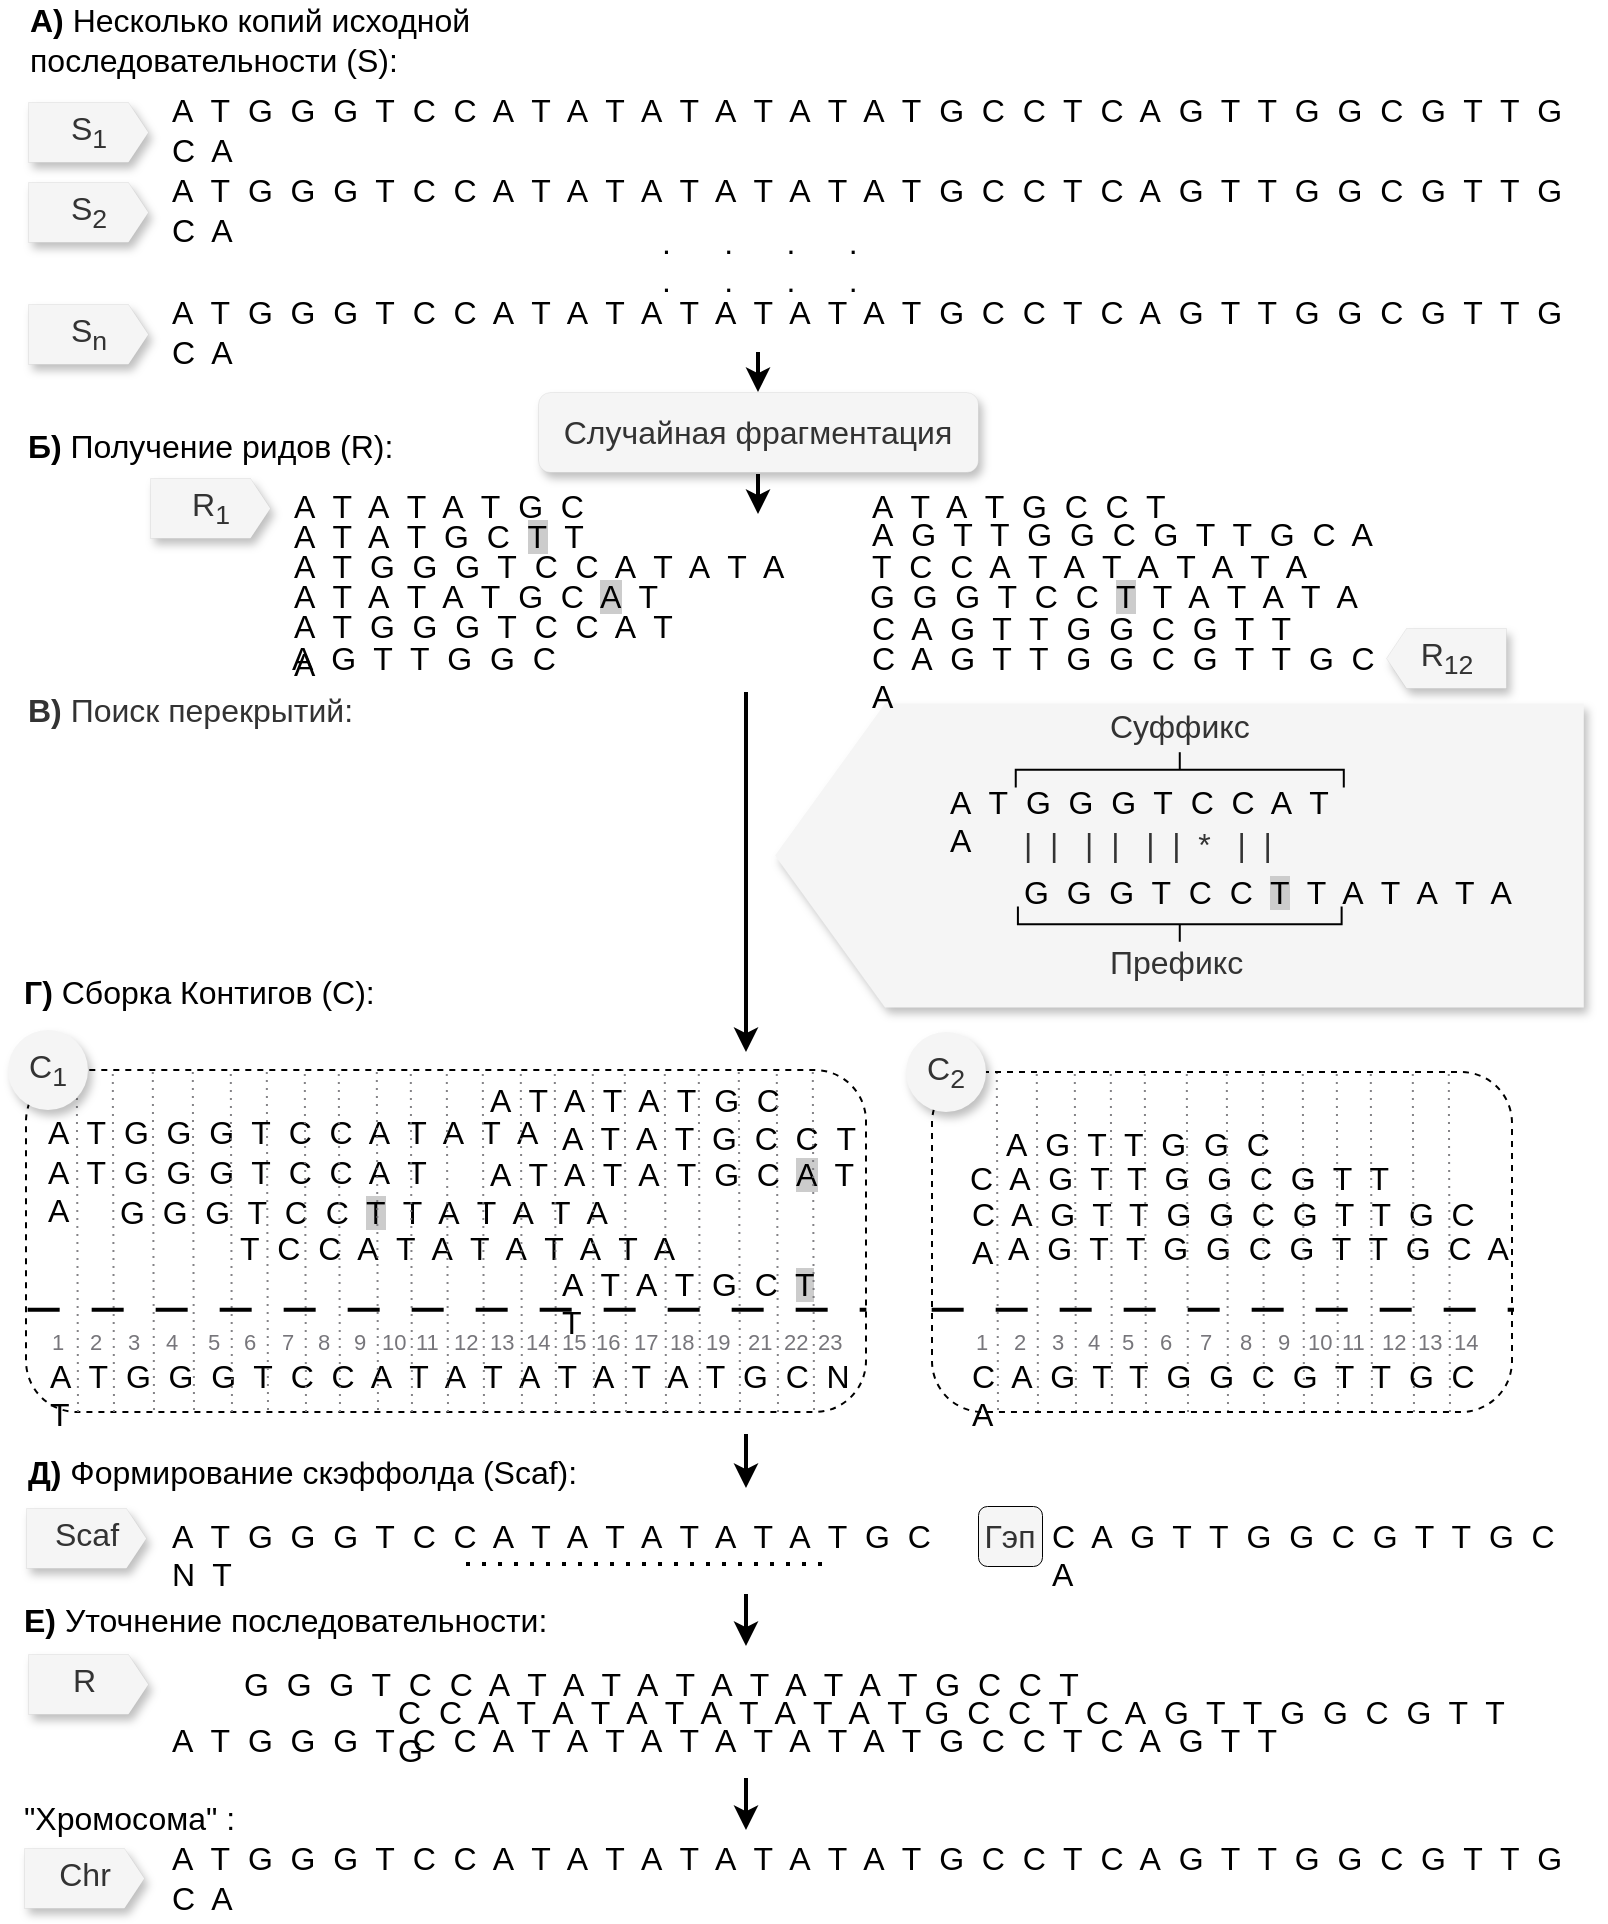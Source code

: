 <mxfile version="24.3.1" type="github">
  <diagram name="Page-1" id="nmHh5Wh16htHgINEMrbM">
    <mxGraphModel dx="1434" dy="759" grid="1" gridSize="10" guides="1" tooltips="1" connect="1" arrows="1" fold="1" page="1" pageScale="1" pageWidth="850" pageHeight="1100" math="0" shadow="0">
      <root>
        <mxCell id="0" />
        <mxCell id="1" parent="0" />
        <mxCell id="-7wkm0H792zB414kuTWa-124" value="&lt;font style=&quot;font-size: 16px;&quot;&gt; &lt;/font&gt;&lt;font style=&quot;font-size: 16px;&quot;&gt;A&amp;nbsp; T&lt;/font&gt;&lt;font style=&quot;font-size: 16px;&quot;&gt;&amp;nbsp; A&amp;nbsp; T&amp;nbsp; A&amp;nbsp; &lt;/font&gt;&lt;font style=&quot;font-size: 16px;&quot;&gt;T&amp;nbsp; &lt;/font&gt;&lt;font style=&quot;font-size: 16px;&quot;&gt;G&amp;nbsp; C&amp;nbsp; &lt;span style=&quot;background-color: rgb(204, 204, 204);&quot;&gt;A&lt;/span&gt;&amp;nbsp; T&lt;br&gt;&lt;/font&gt;" style="text;whiteSpace=wrap;html=1;" parent="1" vertex="1">
          <mxGeometry x="172" y="336" width="240" height="40" as="geometry" />
        </mxCell>
        <mxCell id="-7wkm0H792zB414kuTWa-129" value="&lt;font style=&quot;font-size: 16px;&quot;&gt;G&amp;nbsp; G&amp;nbsp; G&amp;nbsp; T&amp;nbsp; C&amp;nbsp; C&amp;nbsp; &lt;span style=&quot;background-color: rgb(204, 204, 204);&quot;&gt;T&lt;/span&gt;&amp;nbsp; T&amp;nbsp; A&lt;/font&gt;&lt;font style=&quot;font-size: 16px;&quot;&gt;&amp;nbsp; T&lt;/font&gt;&lt;font style=&quot;font-size: 16px;&quot;&gt;&amp;nbsp; A&amp;nbsp; T&lt;/font&gt;&lt;font style=&quot;font-size: 16px;&quot;&gt;&amp;nbsp; &lt;/font&gt;&lt;font style=&quot;font-size: 16px;&quot;&gt;A&lt;/font&gt;" style="text;whiteSpace=wrap;html=1;" parent="1" vertex="1">
          <mxGeometry x="460" y="336" width="270" height="30" as="geometry" />
        </mxCell>
        <mxCell id="-7wkm0H792zB414kuTWa-121" value="&lt;font style=&quot;font-size: 16px;&quot;&gt; A&amp;nbsp; T&amp;nbsp; A&amp;nbsp; &lt;/font&gt;&lt;font style=&quot;font-size: 16px;&quot;&gt;T&amp;nbsp; &lt;/font&gt;&lt;font style=&quot;font-size: 16px;&quot;&gt;G&amp;nbsp; С&amp;nbsp; &lt;span style=&quot;background-color: rgb(204, 204, 204);&quot;&gt;T&lt;/span&gt;&amp;nbsp; T&lt;br&gt;&lt;/font&gt;" style="text;whiteSpace=wrap;html=1;" parent="1" vertex="1">
          <mxGeometry x="172" y="305.57" width="164" height="40" as="geometry" />
        </mxCell>
        <mxCell id="wD9id9-pAFDpprVOBXgh-41" value="" style="endArrow=none;dashed=1;html=1;strokeWidth=2;rounded=0;exitX=0.002;exitY=0.799;exitDx=0;exitDy=0;exitPerimeter=0;entryX=0.998;entryY=0.069;entryDx=0;entryDy=0;entryPerimeter=0;shadow=0;flowAnimation=0;dashPattern=8 8;" edge="1" parent="1">
          <mxGeometry width="50" height="50" relative="1" as="geometry">
            <mxPoint x="492.84" y="708.85" as="sourcePoint" />
            <mxPoint x="784" y="708.932" as="targetPoint" />
          </mxGeometry>
        </mxCell>
        <mxCell id="-7wkm0H792zB414kuTWa-61" value="" style="rounded=1;whiteSpace=wrap;html=1;fillColor=none;dashed=1;" parent="1" vertex="1">
          <mxGeometry x="40" y="589" width="420" height="171" as="geometry" />
        </mxCell>
        <mxCell id="wD9id9-pAFDpprVOBXgh-7" value="" style="endArrow=none;dashed=1;html=1;dashPattern=1 3;strokeWidth=1;rounded=0;strokeColor=#77767b;entryX=0.07;entryY=0.003;entryDx=0;entryDy=0;entryPerimeter=0;opacity=90;" edge="1" parent="1">
          <mxGeometry width="50" height="50" relative="1" as="geometry">
            <mxPoint x="66" y="760" as="sourcePoint" />
            <mxPoint x="65.4" y="589.513" as="targetPoint" />
          </mxGeometry>
        </mxCell>
        <mxCell id="-7wkm0H792zB414kuTWa-1" value="&lt;font style=&quot;font-size: 16px;&quot;&gt;&lt;b&gt;А)&lt;/b&gt; &lt;/font&gt;&lt;font style=&quot;font-size: 16px;&quot;&gt;Несколько копий исходной последовательности (S):&lt;/font&gt;" style="text;html=1;align=left;verticalAlign=middle;whiteSpace=wrap;rounded=0;fontFamily=Helvetica;" parent="1" vertex="1">
          <mxGeometry x="40" y="54" width="240" height="40" as="geometry" />
        </mxCell>
        <mxCell id="-7wkm0H792zB414kuTWa-2" value="&lt;div align=&quot;left&quot;&gt;&lt;font style=&quot;font-size: 16px;&quot;&gt;&lt;b&gt;Б)&lt;/b&gt; Получение ридов (R):&lt;/font&gt;&lt;/div&gt;" style="text;html=1;align=left;verticalAlign=middle;whiteSpace=wrap;rounded=0;" parent="1" vertex="1">
          <mxGeometry x="39" y="257" width="191" height="40" as="geometry" />
        </mxCell>
        <mxCell id="-7wkm0H792zB414kuTWa-3" value="&lt;div align=&quot;left&quot;&gt;&lt;font style=&quot;font-size: 16px;&quot;&gt;&lt;b&gt;Г) &lt;/b&gt;Сборка Контигов (С):&lt;/font&gt;&lt;/div&gt;" style="text;html=1;align=left;verticalAlign=middle;whiteSpace=wrap;rounded=0;" parent="1" vertex="1">
          <mxGeometry x="37" y="530" width="190" height="40" as="geometry" />
        </mxCell>
        <mxCell id="-7wkm0H792zB414kuTWa-5" value="&lt;div align=&quot;left&quot;&gt;&lt;font style=&quot;font-size: 16px;&quot;&gt;A&amp;nbsp; T&amp;nbsp; G&amp;nbsp; G&amp;nbsp; G&amp;nbsp; T&amp;nbsp; C&amp;nbsp; C&amp;nbsp; A&amp;nbsp; T&amp;nbsp; A&lt;/font&gt;&lt;font style=&quot;font-size: 16px;&quot;&gt;&amp;nbsp; T&lt;/font&gt;&lt;font style=&quot;font-size: 16px;&quot;&gt;&amp;nbsp; A&amp;nbsp; T&lt;/font&gt;&lt;font style=&quot;font-size: 16px;&quot;&gt;&amp;nbsp; &lt;/font&gt;&lt;font style=&quot;font-size: 16px;&quot;&gt;A&amp;nbsp; T&lt;/font&gt;&lt;font style=&quot;font-size: 16px;&quot;&gt;&amp;nbsp; A&amp;nbsp; T&amp;nbsp; A&amp;nbsp; &lt;/font&gt;&lt;font style=&quot;font-size: 16px;&quot;&gt;T&amp;nbsp; &lt;/font&gt;&lt;font style=&quot;font-size: 16px;&quot;&gt;G&amp;nbsp; C&amp;nbsp; C&amp;nbsp; T&lt;/font&gt;&lt;font style=&quot;font-size: 16px;&quot;&gt;&amp;nbsp; C&amp;nbsp; A&lt;/font&gt;&lt;font style=&quot;font-size: 16px;&quot;&gt;&amp;nbsp; G&amp;nbsp; T&lt;/font&gt;&lt;font style=&quot;font-size: 16px;&quot;&gt;&amp;nbsp; T&amp;nbsp; G&lt;/font&gt;&lt;font style=&quot;font-size: 16px;&quot;&gt;&amp;nbsp; G&amp;nbsp; C&lt;/font&gt;&lt;font style=&quot;font-size: 16px;&quot;&gt;&amp;nbsp; G&amp;nbsp; T&lt;/font&gt;&lt;font style=&quot;font-size: 16px;&quot;&gt;&amp;nbsp; T&amp;nbsp; G&lt;/font&gt;&lt;font style=&quot;font-size: 16px;&quot;&gt;&amp;nbsp; C&amp;nbsp; A&lt;/font&gt;&lt;/div&gt;" style="text;html=1;align=left;verticalAlign=middle;whiteSpace=wrap;rounded=0;" parent="1" vertex="1">
          <mxGeometry x="111" y="139" width="709" height="40" as="geometry" />
        </mxCell>
        <mxCell id="-7wkm0H792zB414kuTWa-17" value="&lt;div align=&quot;left&quot;&gt;&lt;font style=&quot;font-size: 16px;&quot;&gt;A&amp;nbsp; T&amp;nbsp; G&amp;nbsp; G&amp;nbsp; G&amp;nbsp; T&amp;nbsp; C&amp;nbsp; C&amp;nbsp; A&amp;nbsp; T&amp;nbsp; A&lt;/font&gt;&lt;font style=&quot;font-size: 16px;&quot;&gt;&amp;nbsp; T&lt;/font&gt;&lt;font style=&quot;font-size: 16px;&quot;&gt;&amp;nbsp; A&amp;nbsp; T&lt;/font&gt;&lt;font style=&quot;font-size: 16px;&quot;&gt;&amp;nbsp; &lt;/font&gt;&lt;font style=&quot;font-size: 16px;&quot;&gt;A&amp;nbsp; T&lt;/font&gt;&lt;font style=&quot;font-size: 16px;&quot;&gt;&amp;nbsp; A&amp;nbsp; T&amp;nbsp; A&amp;nbsp; &lt;/font&gt;&lt;font style=&quot;font-size: 16px;&quot;&gt;T&amp;nbsp; &lt;/font&gt;&lt;font style=&quot;font-size: 16px;&quot;&gt;G&amp;nbsp; C&amp;nbsp; C&amp;nbsp; T&lt;/font&gt;&lt;font style=&quot;font-size: 16px;&quot;&gt;&amp;nbsp; C&amp;nbsp; A&lt;/font&gt;&lt;font style=&quot;font-size: 16px;&quot;&gt;&amp;nbsp; G&amp;nbsp; T&lt;/font&gt;&lt;font style=&quot;font-size: 16px;&quot;&gt;&amp;nbsp; T&amp;nbsp; G&lt;/font&gt;&lt;font style=&quot;font-size: 16px;&quot;&gt;&amp;nbsp; G&amp;nbsp; C&lt;/font&gt;&lt;font style=&quot;font-size: 16px;&quot;&gt;&amp;nbsp; G&amp;nbsp; T&lt;/font&gt;&lt;font style=&quot;font-size: 16px;&quot;&gt;&amp;nbsp; T&amp;nbsp; G&lt;/font&gt;&lt;font style=&quot;font-size: 16px;&quot;&gt;&amp;nbsp; C&amp;nbsp; A&lt;/font&gt;&lt;/div&gt;" style="text;html=1;align=left;verticalAlign=middle;whiteSpace=wrap;rounded=0;" parent="1" vertex="1">
          <mxGeometry x="111" y="99" width="719" height="40" as="geometry" />
        </mxCell>
        <mxCell id="-7wkm0H792zB414kuTWa-18" value="&lt;div align=&quot;left&quot;&gt;&lt;font style=&quot;font-size: 16px;&quot;&gt;A&amp;nbsp; T&amp;nbsp; G&amp;nbsp; G&amp;nbsp; G&amp;nbsp; T&amp;nbsp; C&amp;nbsp; C&amp;nbsp; A&amp;nbsp; T&amp;nbsp; A&lt;/font&gt;&lt;font style=&quot;font-size: 16px;&quot;&gt;&amp;nbsp; T&lt;/font&gt;&lt;font style=&quot;font-size: 16px;&quot;&gt;&amp;nbsp; A&amp;nbsp; T&lt;/font&gt;&lt;font style=&quot;font-size: 16px;&quot;&gt;&amp;nbsp; &lt;/font&gt;&lt;font style=&quot;font-size: 16px;&quot;&gt;A&amp;nbsp; T&lt;/font&gt;&lt;font style=&quot;font-size: 16px;&quot;&gt;&amp;nbsp; A&amp;nbsp; T&amp;nbsp; A&amp;nbsp; &lt;/font&gt;&lt;font style=&quot;font-size: 16px;&quot;&gt;T&amp;nbsp; &lt;/font&gt;&lt;font style=&quot;font-size: 16px;&quot;&gt;G&amp;nbsp; C&amp;nbsp; C&amp;nbsp; T&lt;/font&gt;&lt;font style=&quot;font-size: 16px;&quot;&gt;&amp;nbsp; C&amp;nbsp; A&lt;/font&gt;&lt;font style=&quot;font-size: 16px;&quot;&gt;&amp;nbsp; G&amp;nbsp; T&lt;/font&gt;&lt;font style=&quot;font-size: 16px;&quot;&gt;&amp;nbsp; T&amp;nbsp; G&lt;/font&gt;&lt;font style=&quot;font-size: 16px;&quot;&gt;&amp;nbsp; G&amp;nbsp; C&lt;/font&gt;&lt;font style=&quot;font-size: 16px;&quot;&gt;&amp;nbsp; G&amp;nbsp; T&lt;/font&gt;&lt;font style=&quot;font-size: 16px;&quot;&gt;&amp;nbsp; T&amp;nbsp; G&lt;/font&gt;&lt;font style=&quot;font-size: 16px;&quot;&gt;&amp;nbsp; C&amp;nbsp; A&lt;/font&gt;&lt;/div&gt;" style="text;html=1;align=left;verticalAlign=middle;whiteSpace=wrap;rounded=0;" parent="1" vertex="1">
          <mxGeometry x="111" y="200" width="709" height="40" as="geometry" />
        </mxCell>
        <mxCell id="-7wkm0H792zB414kuTWa-19" value="&lt;div&gt;&lt;font style=&quot;font-size: 16px;&quot;&gt;.&amp;nbsp;&amp;nbsp;&amp;nbsp;&amp;nbsp;&amp;nbsp; .&amp;nbsp;&amp;nbsp;&amp;nbsp;&amp;nbsp;&amp;nbsp; . &amp;nbsp; &amp;nbsp;&amp;nbsp; .&lt;br&gt;&lt;/font&gt;&lt;/div&gt;&lt;div&gt;&lt;font style=&quot;font-size: 16px;&quot;&gt;. &amp;nbsp; &amp;nbsp;&amp;nbsp; . &amp;nbsp; &amp;nbsp;&amp;nbsp; . &amp;nbsp; &amp;nbsp;&amp;nbsp; .&lt;br&gt;&lt;/font&gt;&lt;/div&gt;" style="text;whiteSpace=wrap;html=1;" parent="1" vertex="1">
          <mxGeometry x="356" y="159" width="110" height="51" as="geometry" />
        </mxCell>
        <mxCell id="-7wkm0H792zB414kuTWa-25" value="&lt;font style=&quot;font-size: 16px;&quot;&gt;S&lt;sub&gt;1&lt;br&gt;&lt;/sub&gt;&lt;/font&gt;" style="html=1;shadow=1;dashed=0;align=center;verticalAlign=middle;shape=mxgraph.arrows2.arrow;dy=0;dx=10;notch=0;fillColor=#f5f5f5;fontColor=#333333;strokeColor=#666666;strokeWidth=0;" parent="1" vertex="1">
          <mxGeometry x="41" y="105" width="60" height="30" as="geometry" />
        </mxCell>
        <mxCell id="-7wkm0H792zB414kuTWa-26" value="&lt;font style=&quot;font-size: 16px;&quot;&gt;S&lt;sub&gt;2&lt;br&gt;&lt;/sub&gt;&lt;/font&gt;" style="html=1;shadow=1;dashed=0;align=center;verticalAlign=middle;shape=mxgraph.arrows2.arrow;dy=0;dx=10;notch=0;fillColor=#f5f5f5;fontColor=#333333;strokeColor=#666666;strokeWidth=0;" parent="1" vertex="1">
          <mxGeometry x="41" y="145" width="60" height="30" as="geometry" />
        </mxCell>
        <mxCell id="-7wkm0H792zB414kuTWa-27" value="&lt;font style=&quot;font-size: 16px;&quot;&gt;S&lt;sub&gt;n&lt;br&gt;&lt;/sub&gt;&lt;/font&gt;" style="html=1;shadow=1;dashed=0;align=center;verticalAlign=middle;shape=mxgraph.arrows2.arrow;dy=0;dx=10;notch=0;fillColor=#f5f5f5;fontColor=#333333;strokeColor=#666666;strokeWidth=0;" parent="1" vertex="1">
          <mxGeometry x="41" y="206" width="60" height="30" as="geometry" />
        </mxCell>
        <mxCell id="-7wkm0H792zB414kuTWa-35" value="&lt;font style=&quot;font-size: 16px;&quot;&gt;R&lt;sub&gt;1&lt;br&gt;&lt;/sub&gt;&lt;/font&gt;" style="html=1;shadow=1;dashed=0;align=center;verticalAlign=middle;shape=mxgraph.arrows2.arrow;dy=0;dx=10;notch=0;fillColor=#f5f5f5;fontColor=#333333;strokeColor=#666666;strokeWidth=0;" parent="1" vertex="1">
          <mxGeometry x="102" y="293" width="60" height="30" as="geometry" />
        </mxCell>
        <mxCell id="-7wkm0H792zB414kuTWa-36" value="&lt;div&gt;&lt;font style=&quot;font-size: 16px;&quot;&gt;R&lt;sub&gt;12&lt;/sub&gt;&lt;/font&gt;&lt;/div&gt;" style="html=1;shadow=1;dashed=0;align=center;verticalAlign=middle;shape=mxgraph.arrows2.arrow;dy=0;dx=10;notch=0;fillColor=#f5f5f5;fontColor=#333333;strokeColor=#666666;strokeWidth=0;direction=west;" parent="1" vertex="1">
          <mxGeometry x="720" y="368" width="60" height="30" as="geometry" />
        </mxCell>
        <mxCell id="-7wkm0H792zB414kuTWa-79" value="" style="shape=offPageConnector;whiteSpace=wrap;html=1;rotation=90;fillColor=#f5f5f5;fontColor=#333333;strokeColor=none;shadow=1;size=0.136;" parent="1" vertex="1">
          <mxGeometry x="540.7" y="279.57" width="152" height="404.38" as="geometry" />
        </mxCell>
        <mxCell id="-7wkm0H792zB414kuTWa-76" value="&lt;font style=&quot;font-size: 16px;&quot;&gt;Префикс&lt;/font&gt;" style="text;whiteSpace=wrap;html=1;fontColor=#333333;" parent="1" vertex="1">
          <mxGeometry x="580" y="519.046" width="100" height="34.419" as="geometry" />
        </mxCell>
        <mxCell id="-7wkm0H792zB414kuTWa-75" value="&lt;font style=&quot;font-size: 16px;&quot;&gt;Суффикс&lt;/font&gt;" style="text;whiteSpace=wrap;html=1;fontColor=#333333;" parent="1" vertex="1">
          <mxGeometry x="580" y="400.93" width="100" height="34.419" as="geometry" />
        </mxCell>
        <mxCell id="-7wkm0H792zB414kuTWa-84" value="" style="endArrow=classic;html=1;rounded=0;strokeWidth=2;movable=1;resizable=1;rotatable=1;deletable=1;editable=1;locked=0;connectable=1;" parent="1" edge="1">
          <mxGeometry width="50" height="50" relative="1" as="geometry">
            <mxPoint x="400" y="400" as="sourcePoint" />
            <mxPoint x="400" y="580" as="targetPoint" />
          </mxGeometry>
        </mxCell>
        <mxCell id="-7wkm0H792zB414kuTWa-69" value="&lt;font style=&quot;font-size: 16px;&quot;&gt;|&amp;nbsp; |&amp;nbsp;&amp;nbsp; |&amp;nbsp; |&amp;nbsp;&amp;nbsp; |&amp;nbsp; |&amp;nbsp; * &amp;nbsp; |&amp;nbsp; |&lt;br&gt;&lt;/font&gt;" style="text;whiteSpace=wrap;html=1;fontColor=#333333;" parent="1" vertex="1">
          <mxGeometry x="537" y="460.137" width="220" height="29.256" as="geometry" />
        </mxCell>
        <mxCell id="-7wkm0H792zB414kuTWa-74" value="" style="strokeWidth=1;html=1;shape=mxgraph.flowchart.annotation_2;align=left;labelPosition=right;pointerEvents=1;rotation=-90;fontColor=#333333;" parent="1" vertex="1">
          <mxGeometry x="608.07" y="435.14" width="17.63" height="161.86" as="geometry" />
        </mxCell>
        <mxCell id="-7wkm0H792zB414kuTWa-72" value="" style="strokeWidth=1;html=1;shape=mxgraph.flowchart.annotation_2;align=left;labelPosition=right;pointerEvents=1;rotation=90;fontColor=#333333;" parent="1" vertex="1">
          <mxGeometry x="608.07" y="356.91" width="17.63" height="164.02" as="geometry" />
        </mxCell>
        <mxCell id="-7wkm0H792zB414kuTWa-86" value="&lt;div align=&quot;left&quot;&gt;&lt;font color=&quot;#333333&quot; style=&quot;font-size: 16px;&quot;&gt;&lt;b&gt;В) &lt;/b&gt;Поиск перекрытий:&lt;br&gt;&lt;/font&gt;&lt;/div&gt;" style="text;html=1;align=left;verticalAlign=middle;whiteSpace=wrap;rounded=0;" parent="1" vertex="1">
          <mxGeometry x="39" y="389" width="209" height="40" as="geometry" />
        </mxCell>
        <mxCell id="-7wkm0H792zB414kuTWa-28" value="&lt;font style=&quot;font-size: 16px;&quot;&gt;Случайная фрагментация&lt;br&gt;&lt;/font&gt;" style="rounded=1;whiteSpace=wrap;html=1;movable=1;resizable=1;rotatable=1;deletable=1;editable=1;locked=0;connectable=1;dashed=1;shadow=1;fillColor=#f5f5f5;fontColor=#333333;strokeColor=#666666;strokeWidth=0;" parent="1" vertex="1">
          <mxGeometry x="296" y="250" width="220" height="40" as="geometry" />
        </mxCell>
        <mxCell id="-7wkm0H792zB414kuTWa-29" value="" style="endArrow=classic;html=1;rounded=0;strokeWidth=2;movable=1;resizable=1;rotatable=1;deletable=1;editable=1;locked=0;connectable=1;" parent="1" edge="1">
          <mxGeometry width="50" height="50" relative="1" as="geometry">
            <mxPoint x="406" y="230" as="sourcePoint" />
            <mxPoint x="406" y="250" as="targetPoint" />
          </mxGeometry>
        </mxCell>
        <mxCell id="-7wkm0H792zB414kuTWa-30" value="" style="endArrow=classic;html=1;rounded=0;strokeWidth=2;movable=1;resizable=1;rotatable=1;deletable=1;editable=1;locked=0;connectable=1;" parent="1" edge="1">
          <mxGeometry width="50" height="50" relative="1" as="geometry">
            <mxPoint x="406" y="291" as="sourcePoint" />
            <mxPoint x="406" y="311" as="targetPoint" />
          </mxGeometry>
        </mxCell>
        <mxCell id="-7wkm0H792zB414kuTWa-63" value="&lt;font style=&quot;font-size: 16px;&quot;&gt;С&lt;sub&gt;1&lt;br&gt;&lt;/sub&gt;&lt;/font&gt;" style="ellipse;whiteSpace=wrap;html=1;aspect=fixed;fillColor=#f5f5f5;fontColor=#333333;strokeColor=none;shadow=1;" parent="1" vertex="1">
          <mxGeometry x="31" y="569" width="40" height="40" as="geometry" />
        </mxCell>
        <mxCell id="-7wkm0H792zB414kuTWa-4" value="&lt;div align=&quot;left&quot;&gt;&lt;font style=&quot;font-size: 16px;&quot;&gt;&lt;b&gt;Д)&lt;/b&gt; Формирование скэффолда (Scaf):&lt;/font&gt;&lt;/div&gt;" style="text;html=1;align=left;verticalAlign=middle;whiteSpace=wrap;rounded=0;" parent="1" vertex="1">
          <mxGeometry x="39" y="770" width="321" height="40" as="geometry" />
        </mxCell>
        <mxCell id="-7wkm0H792zB414kuTWa-91" value="&lt;font style=&quot;font-size: 16px;&quot;&gt;Гэп&lt;/font&gt;" style="rounded=1;whiteSpace=wrap;html=1;fillColor=#f5f5f5;fontColor=#333333;strokeColor=default;shadow=0;glass=0;strokeWidth=0.5;" parent="1" vertex="1">
          <mxGeometry x="516" y="807" width="32" height="30" as="geometry" />
        </mxCell>
        <mxCell id="-7wkm0H792zB414kuTWa-94" value="" style="endArrow=classic;html=1;rounded=0;strokeWidth=2;movable=1;resizable=1;rotatable=1;deletable=1;editable=1;locked=0;connectable=1;" parent="1" edge="1">
          <mxGeometry width="50" height="50" relative="1" as="geometry">
            <mxPoint x="400" y="771" as="sourcePoint" />
            <mxPoint x="400" y="798" as="targetPoint" />
          </mxGeometry>
        </mxCell>
        <mxCell id="-7wkm0H792zB414kuTWa-97" value="&lt;font style=&quot;font-size: 16px;&quot;&gt;A&amp;nbsp; T&amp;nbsp; G&amp;nbsp; G&amp;nbsp; G&amp;nbsp; T&amp;nbsp; C&amp;nbsp; C&amp;nbsp; A&amp;nbsp; T&amp;nbsp; A&lt;/font&gt;&lt;font style=&quot;font-size: 16px;&quot;&gt;&amp;nbsp; T&lt;/font&gt;&lt;font style=&quot;font-size: 16px;&quot;&gt;&amp;nbsp; A&amp;nbsp; &lt;/font&gt;" style="text;whiteSpace=wrap;html=1;" parent="1" vertex="1">
          <mxGeometry x="49" y="604" width="260" height="30" as="geometry" />
        </mxCell>
        <mxCell id="-7wkm0H792zB414kuTWa-99" value="&lt;font style=&quot;font-size: 16px;&quot;&gt;A&amp;nbsp; T&amp;nbsp; G&amp;nbsp; G&amp;nbsp; G&amp;nbsp; T&amp;nbsp; C&amp;nbsp; C&amp;nbsp; A&amp;nbsp; T&amp;nbsp; A&lt;/font&gt;&lt;font style=&quot;font-size: 16px;&quot;&gt;&amp;nbsp; &lt;/font&gt;" style="text;whiteSpace=wrap;html=1;" parent="1" vertex="1">
          <mxGeometry x="49" y="624" width="211" height="33" as="geometry" />
        </mxCell>
        <mxCell id="-7wkm0H792zB414kuTWa-104" value="&lt;font style=&quot;font-size: 16px;&quot;&gt;G&amp;nbsp; G&amp;nbsp; G&amp;nbsp; T&amp;nbsp; C&amp;nbsp; C&amp;nbsp; &lt;span style=&quot;background-color: rgb(204, 204, 204);&quot;&gt;T&lt;/span&gt;&amp;nbsp; T&amp;nbsp; A&lt;/font&gt;&lt;font style=&quot;font-size: 16px;&quot;&gt;&amp;nbsp; T&lt;/font&gt;&lt;font style=&quot;font-size: 16px;&quot;&gt;&amp;nbsp; A&amp;nbsp; T&lt;/font&gt;&lt;font style=&quot;font-size: 16px;&quot;&gt;&amp;nbsp; &lt;/font&gt;&lt;font style=&quot;font-size: 16px;&quot;&gt;A&lt;/font&gt;" style="text;whiteSpace=wrap;html=1;" parent="1" vertex="1">
          <mxGeometry x="85" y="644" width="270" height="30" as="geometry" />
        </mxCell>
        <mxCell id="-7wkm0H792zB414kuTWa-106" value="&lt;font style=&quot;font-size: 16px;&quot;&gt;T&amp;nbsp; C&amp;nbsp; C&amp;nbsp; A&amp;nbsp; T&amp;nbsp; A&lt;/font&gt;&lt;font style=&quot;font-size: 16px;&quot;&gt;&amp;nbsp; T&lt;/font&gt;&lt;font style=&quot;font-size: 16px;&quot;&gt;&amp;nbsp; A&amp;nbsp; T&lt;/font&gt;&lt;font style=&quot;font-size: 16px;&quot;&gt;&amp;nbsp; &lt;/font&gt;&lt;font style=&quot;font-size: 16px;&quot;&gt;A&amp;nbsp; T&lt;/font&gt;&lt;font style=&quot;font-size: 16px;&quot;&gt;&amp;nbsp; A&lt;/font&gt;" style="text;whiteSpace=wrap;html=1;" parent="1" vertex="1">
          <mxGeometry x="145" y="662" width="250" height="40" as="geometry" />
        </mxCell>
        <mxCell id="-7wkm0H792zB414kuTWa-108" value="&lt;font style=&quot;font-size: 16px;&quot;&gt; &lt;/font&gt;&lt;font style=&quot;font-size: 16px;&quot;&gt;A&amp;nbsp; T&lt;/font&gt;&lt;font style=&quot;font-size: 16px;&quot;&gt;&amp;nbsp; A&amp;nbsp; T&amp;nbsp; A&amp;nbsp; &lt;/font&gt;&lt;font style=&quot;font-size: 16px;&quot;&gt;T&amp;nbsp; &lt;/font&gt;&lt;font style=&quot;font-size: 16px;&quot;&gt;G&amp;nbsp; C&amp;nbsp; &lt;span style=&quot;background-color: rgb(204, 204, 204);&quot;&gt;A&lt;/span&gt;&amp;nbsp; T&lt;br&gt;&lt;/font&gt;" style="text;whiteSpace=wrap;html=1;" parent="1" vertex="1">
          <mxGeometry x="270" y="625" width="190" height="40" as="geometry" />
        </mxCell>
        <mxCell id="-7wkm0H792zB414kuTWa-110" value="&lt;font style=&quot;font-size: 16px;&quot;&gt;A&amp;nbsp; T&lt;/font&gt;&lt;font style=&quot;font-size: 16px;&quot;&gt;&amp;nbsp; A&amp;nbsp; T&amp;nbsp; A&amp;nbsp; &lt;/font&gt;&lt;font style=&quot;font-size: 16px;&quot;&gt;T&amp;nbsp; &lt;/font&gt;&lt;font style=&quot;font-size: 16px;&quot;&gt;G&amp;nbsp; C&lt;/font&gt;" style="text;whiteSpace=wrap;html=1;" parent="1" vertex="1">
          <mxGeometry x="270" y="588" width="170" height="40" as="geometry" />
        </mxCell>
        <mxCell id="-7wkm0H792zB414kuTWa-113" value="&lt;font style=&quot;font-size: 16px;&quot;&gt; A&amp;nbsp; T&amp;nbsp; A&amp;nbsp; &lt;/font&gt;&lt;font style=&quot;font-size: 16px;&quot;&gt;T&amp;nbsp; &lt;/font&gt;&lt;font style=&quot;font-size: 16px;&quot;&gt;G&amp;nbsp; С&amp;nbsp; С&amp;nbsp; T&lt;br&gt;&lt;/font&gt;" style="text;whiteSpace=wrap;html=1;" parent="1" vertex="1">
          <mxGeometry x="306" y="607" width="164" height="40" as="geometry" />
        </mxCell>
        <mxCell id="-7wkm0H792zB414kuTWa-114" value="&lt;font style=&quot;font-size: 16px;&quot;&gt;A&amp;nbsp; T&amp;nbsp; A&amp;nbsp; &lt;/font&gt;&lt;font style=&quot;font-size: 16px;&quot;&gt;T&amp;nbsp; &lt;/font&gt;&lt;font style=&quot;font-size: 16px;&quot;&gt;G&amp;nbsp; C&amp;nbsp; &lt;span style=&quot;background-color: rgb(204, 204, 204);&quot;&gt;T&lt;/span&gt;&amp;nbsp; T&lt;/font&gt;&lt;font style=&quot;font-size: 16px;&quot;&gt; &lt;/font&gt;" style="text;whiteSpace=wrap;html=1;" parent="1" vertex="1">
          <mxGeometry x="306" y="679.95" width="144" height="30" as="geometry" />
        </mxCell>
        <mxCell id="-7wkm0H792zB414kuTWa-115" value="&lt;font style=&quot;font-size: 16px;&quot;&gt;A&lt;/font&gt;&lt;font style=&quot;font-size: 16px;&quot;&gt;&amp;nbsp; G&amp;nbsp; T&lt;/font&gt;&lt;font style=&quot;font-size: 16px;&quot;&gt;&amp;nbsp; T&amp;nbsp; G&lt;/font&gt;&lt;font style=&quot;font-size: 16px;&quot;&gt;&amp;nbsp; G&amp;nbsp; C&lt;/font&gt;" style="text;whiteSpace=wrap;html=1;" parent="1" vertex="1">
          <mxGeometry x="528" y="610" width="160" height="30" as="geometry" />
        </mxCell>
        <mxCell id="-7wkm0H792zB414kuTWa-117" value="&lt;font style=&quot;font-size: 16px;&quot;&gt;C&amp;nbsp; A&lt;/font&gt;&lt;font style=&quot;font-size: 16px;&quot;&gt;&amp;nbsp; G&amp;nbsp; T&lt;/font&gt;&lt;font style=&quot;font-size: 16px;&quot;&gt;&amp;nbsp; T&amp;nbsp; G&lt;/font&gt;&lt;font style=&quot;font-size: 16px;&quot;&gt;&amp;nbsp; G&amp;nbsp; C&amp;nbsp; G&amp;nbsp; T&amp;nbsp; T&lt;br&gt;&lt;/font&gt;" style="text;whiteSpace=wrap;html=1;" parent="1" vertex="1">
          <mxGeometry x="510" y="627" width="260.3" height="30" as="geometry" />
        </mxCell>
        <mxCell id="-7wkm0H792zB414kuTWa-118" value="&lt;font style=&quot;font-size: 16px;&quot;&gt;C&amp;nbsp; A&lt;/font&gt;&lt;font style=&quot;font-size: 16px;&quot;&gt;&amp;nbsp; G&amp;nbsp; T&lt;/font&gt;&lt;font style=&quot;font-size: 16px;&quot;&gt;&amp;nbsp; T&amp;nbsp; G&lt;/font&gt;&lt;font style=&quot;font-size: 16px;&quot;&gt;&amp;nbsp; G&amp;nbsp; C&lt;/font&gt;&lt;font style=&quot;font-size: 16px;&quot;&gt;&amp;nbsp; G&amp;nbsp; T&lt;/font&gt;&lt;font style=&quot;font-size: 16px;&quot;&gt;&amp;nbsp; T&amp;nbsp; G&lt;/font&gt;&lt;font style=&quot;font-size: 16px;&quot;&gt;&amp;nbsp; C&amp;nbsp; A&lt;/font&gt;" style="text;whiteSpace=wrap;html=1;" parent="1" vertex="1">
          <mxGeometry x="510.8" y="645" width="259" height="40" as="geometry" />
        </mxCell>
        <mxCell id="-7wkm0H792zB414kuTWa-119" value="&lt;font style=&quot;font-size: 16px;&quot;&gt;A&lt;/font&gt;&lt;font style=&quot;font-size: 16px;&quot;&gt;&amp;nbsp; G&amp;nbsp; T&lt;/font&gt;&lt;font style=&quot;font-size: 16px;&quot;&gt;&amp;nbsp; T&amp;nbsp; G&lt;/font&gt;&lt;font style=&quot;font-size: 16px;&quot;&gt;&amp;nbsp; G&amp;nbsp; C&lt;/font&gt;&lt;font style=&quot;font-size: 16px;&quot;&gt;&amp;nbsp; G&amp;nbsp; T&lt;/font&gt;&lt;font style=&quot;font-size: 16px;&quot;&gt;&amp;nbsp; T&amp;nbsp; G&lt;/font&gt;&lt;font style=&quot;font-size: 16px;&quot;&gt;&amp;nbsp; C&amp;nbsp; A&lt;/font&gt;" style="text;whiteSpace=wrap;html=1;" parent="1" vertex="1">
          <mxGeometry x="529" y="662" width="270" height="40" as="geometry" />
        </mxCell>
        <mxCell id="-7wkm0H792zB414kuTWa-120" value="&lt;font style=&quot;font-size: 16px;&quot;&gt;A&amp;nbsp; T&lt;/font&gt;&lt;font style=&quot;font-size: 16px;&quot;&gt;&amp;nbsp; A&amp;nbsp; T&amp;nbsp; A&amp;nbsp; &lt;/font&gt;&lt;font style=&quot;font-size: 16px;&quot;&gt;T&amp;nbsp; &lt;/font&gt;&lt;font style=&quot;font-size: 16px;&quot;&gt;G&amp;nbsp; C&lt;/font&gt;" style="text;whiteSpace=wrap;html=1;" parent="1" vertex="1">
          <mxGeometry x="172" y="291" width="170" height="40" as="geometry" />
        </mxCell>
        <mxCell id="-7wkm0H792zB414kuTWa-122" value="&lt;font style=&quot;font-size: 16px;&quot;&gt;A&amp;nbsp; T&amp;nbsp; G&amp;nbsp; G&amp;nbsp; G&amp;nbsp; T&amp;nbsp; C&amp;nbsp; C&amp;nbsp; A&amp;nbsp; T&amp;nbsp; A&lt;/font&gt;&lt;font style=&quot;font-size: 16px;&quot;&gt;&amp;nbsp; T&lt;/font&gt;&lt;font style=&quot;font-size: 16px;&quot;&gt;&amp;nbsp; A&amp;nbsp; &lt;/font&gt;" style="text;whiteSpace=wrap;html=1;" parent="1" vertex="1">
          <mxGeometry x="172" y="321" width="260" height="30" as="geometry" />
        </mxCell>
        <mxCell id="-7wkm0H792zB414kuTWa-123" value="&lt;font style=&quot;font-size: 16px;&quot;&gt;A&amp;nbsp; T&amp;nbsp; G&amp;nbsp; G&amp;nbsp; G&amp;nbsp; T&amp;nbsp; C&amp;nbsp; C&amp;nbsp; A&amp;nbsp; T&amp;nbsp; A&lt;/font&gt;&lt;font style=&quot;font-size: 16px;&quot;&gt;&amp;nbsp; &lt;/font&gt;" style="text;whiteSpace=wrap;html=1;" parent="1" vertex="1">
          <mxGeometry x="172" y="351" width="211" height="33" as="geometry" />
        </mxCell>
        <mxCell id="-7wkm0H792zB414kuTWa-125" value="&lt;font style=&quot;font-size: 16px;&quot;&gt;A&amp;nbsp; T&amp;nbsp; A&amp;nbsp; &lt;/font&gt;&lt;font style=&quot;font-size: 16px;&quot;&gt;T&amp;nbsp; &lt;/font&gt;&lt;font style=&quot;font-size: 16px;&quot;&gt;G&amp;nbsp; C&amp;nbsp; C&amp;nbsp; T&lt;/font&gt;&lt;font style=&quot;font-size: 16px;&quot;&gt; &lt;/font&gt;" style="text;whiteSpace=wrap;html=1;" parent="1" vertex="1">
          <mxGeometry x="461" y="291.0" width="300" height="30" as="geometry" />
        </mxCell>
        <mxCell id="-7wkm0H792zB414kuTWa-126" value="&lt;font style=&quot;font-size: 16px;&quot;&gt;A&lt;/font&gt;&lt;font style=&quot;font-size: 16px;&quot;&gt;&amp;nbsp; G&amp;nbsp; T&lt;/font&gt;&lt;font style=&quot;font-size: 16px;&quot;&gt;&amp;nbsp; T&amp;nbsp; G&lt;/font&gt;&lt;font style=&quot;font-size: 16px;&quot;&gt;&amp;nbsp; G&amp;nbsp; C&lt;/font&gt;" style="text;whiteSpace=wrap;html=1;" parent="1" vertex="1">
          <mxGeometry x="171" y="367" width="160" height="30" as="geometry" />
        </mxCell>
        <mxCell id="-7wkm0H792zB414kuTWa-127" value="&lt;font style=&quot;font-size: 16px;&quot;&gt;A&lt;/font&gt;&lt;font style=&quot;font-size: 16px;&quot;&gt;&amp;nbsp; G&amp;nbsp; T&lt;/font&gt;&lt;font style=&quot;font-size: 16px;&quot;&gt;&amp;nbsp; T&amp;nbsp; G&lt;/font&gt;&lt;font style=&quot;font-size: 16px;&quot;&gt;&amp;nbsp; G&amp;nbsp; C&lt;/font&gt;&lt;font style=&quot;font-size: 16px;&quot;&gt;&amp;nbsp; G&amp;nbsp; T&lt;/font&gt;&lt;font style=&quot;font-size: 16px;&quot;&gt;&amp;nbsp; T&amp;nbsp; G&lt;/font&gt;&lt;font style=&quot;font-size: 16px;&quot;&gt;&amp;nbsp; C&amp;nbsp; A&lt;/font&gt;" style="text;whiteSpace=wrap;html=1;" parent="1" vertex="1">
          <mxGeometry x="461" y="304.57" width="270" height="40" as="geometry" />
        </mxCell>
        <mxCell id="-7wkm0H792zB414kuTWa-128" value="&lt;font style=&quot;font-size: 16px;&quot;&gt;T&amp;nbsp; C&amp;nbsp; C&amp;nbsp; A&amp;nbsp; T&amp;nbsp; A&lt;/font&gt;&lt;font style=&quot;font-size: 16px;&quot;&gt;&amp;nbsp; T&lt;/font&gt;&lt;font style=&quot;font-size: 16px;&quot;&gt;&amp;nbsp; A&amp;nbsp; T&lt;/font&gt;&lt;font style=&quot;font-size: 16px;&quot;&gt;&amp;nbsp; &lt;/font&gt;&lt;font style=&quot;font-size: 16px;&quot;&gt;A&amp;nbsp; T&lt;/font&gt;&lt;font style=&quot;font-size: 16px;&quot;&gt;&amp;nbsp; A&lt;/font&gt;" style="text;whiteSpace=wrap;html=1;" parent="1" vertex="1">
          <mxGeometry x="461" y="321" width="250" height="40" as="geometry" />
        </mxCell>
        <mxCell id="-7wkm0H792zB414kuTWa-130" value="&lt;font style=&quot;font-size: 16px;&quot;&gt;C&amp;nbsp; A&lt;/font&gt;&lt;font style=&quot;font-size: 16px;&quot;&gt;&amp;nbsp; G&amp;nbsp; T&lt;/font&gt;&lt;font style=&quot;font-size: 16px;&quot;&gt;&amp;nbsp; T&amp;nbsp; G&lt;/font&gt;&lt;font style=&quot;font-size: 16px;&quot;&gt;&amp;nbsp; G&amp;nbsp; C&amp;nbsp; G&amp;nbsp; T&amp;nbsp; T&lt;br&gt;&lt;/font&gt;" style="text;whiteSpace=wrap;html=1;" parent="1" vertex="1">
          <mxGeometry x="461" y="352" width="260.3" height="30" as="geometry" />
        </mxCell>
        <mxCell id="-7wkm0H792zB414kuTWa-131" value="&lt;font style=&quot;font-size: 16px;&quot;&gt;C&amp;nbsp; A&lt;/font&gt;&lt;font style=&quot;font-size: 16px;&quot;&gt;&amp;nbsp; G&amp;nbsp; T&lt;/font&gt;&lt;font style=&quot;font-size: 16px;&quot;&gt;&amp;nbsp; T&amp;nbsp; G&lt;/font&gt;&lt;font style=&quot;font-size: 16px;&quot;&gt;&amp;nbsp; G&amp;nbsp; C&lt;/font&gt;&lt;font style=&quot;font-size: 16px;&quot;&gt;&amp;nbsp; G&amp;nbsp; T&lt;/font&gt;&lt;font style=&quot;font-size: 16px;&quot;&gt;&amp;nbsp; T&amp;nbsp; G&lt;/font&gt;&lt;font style=&quot;font-size: 16px;&quot;&gt;&amp;nbsp; C&amp;nbsp; A&lt;/font&gt;" style="text;whiteSpace=wrap;html=1;" parent="1" vertex="1">
          <mxGeometry x="461.0" y="367" width="259" height="40" as="geometry" />
        </mxCell>
        <mxCell id="-7wkm0H792zB414kuTWa-132" value="&lt;font style=&quot;font-size: 16px;&quot;&gt;A&amp;nbsp; T&amp;nbsp; G&amp;nbsp; G&amp;nbsp; G&amp;nbsp; T&amp;nbsp; C&amp;nbsp; C&amp;nbsp; A&amp;nbsp; T&amp;nbsp; A&lt;/font&gt;&lt;font style=&quot;font-size: 16px;&quot;&gt;&amp;nbsp; &lt;/font&gt;" style="text;whiteSpace=wrap;html=1;" parent="1" vertex="1">
          <mxGeometry x="500" y="439" width="211" height="33" as="geometry" />
        </mxCell>
        <mxCell id="-7wkm0H792zB414kuTWa-133" value="&lt;font style=&quot;font-size: 16px;&quot;&gt;G&amp;nbsp; G&amp;nbsp; G&amp;nbsp; T&amp;nbsp; C&amp;nbsp; C&amp;nbsp; &lt;span style=&quot;background-color: rgb(204, 204, 204);&quot;&gt;T&lt;/span&gt;&amp;nbsp; T&amp;nbsp; A&lt;/font&gt;&lt;font style=&quot;font-size: 16px;&quot;&gt;&amp;nbsp; T&lt;/font&gt;&lt;font style=&quot;font-size: 16px;&quot;&gt;&amp;nbsp; A&amp;nbsp; T&lt;/font&gt;&lt;font style=&quot;font-size: 16px;&quot;&gt;&amp;nbsp; &lt;/font&gt;&lt;font style=&quot;font-size: 16px;&quot;&gt;A&lt;/font&gt;" style="text;whiteSpace=wrap;html=1;" parent="1" vertex="1">
          <mxGeometry x="536.7" y="484.02" width="270" height="30" as="geometry" />
        </mxCell>
        <mxCell id="-7wkm0H792zB414kuTWa-135" value="&lt;font style=&quot;font-size: 16px;&quot;&gt;A&amp;nbsp; T&amp;nbsp; G&amp;nbsp; G&amp;nbsp; G&amp;nbsp; T&amp;nbsp; C&amp;nbsp; C&amp;nbsp; A&amp;nbsp; T&amp;nbsp; A&lt;/font&gt;&lt;font style=&quot;font-size: 16px;&quot;&gt;&amp;nbsp; T&lt;/font&gt;&lt;font style=&quot;font-size: 16px;&quot;&gt;&amp;nbsp; A&amp;nbsp; T&lt;/font&gt;&lt;font style=&quot;font-size: 16px;&quot;&gt;&amp;nbsp; &lt;/font&gt;&lt;font style=&quot;font-size: 16px;&quot;&gt;A&amp;nbsp; T&lt;/font&gt;&lt;font style=&quot;font-size: 16px;&quot;&gt;&amp;nbsp; A&amp;nbsp; T&lt;/font&gt;&lt;font style=&quot;font-size: 16px;&quot;&gt;&amp;nbsp; &lt;/font&gt;&lt;font style=&quot;font-size: 16px;&quot;&gt;G&amp;nbsp; C&amp;nbsp; N&amp;nbsp; T&lt;/font&gt;" style="text;whiteSpace=wrap;html=1;" parent="1" vertex="1">
          <mxGeometry x="111" y="806" width="399" height="40" as="geometry" />
        </mxCell>
        <mxCell id="-7wkm0H792zB414kuTWa-136" value="&lt;font style=&quot;font-size: 16px;&quot;&gt; C&amp;nbsp; A&lt;/font&gt;&lt;font style=&quot;font-size: 16px;&quot;&gt;&amp;nbsp; G&amp;nbsp; T&lt;/font&gt;&lt;font style=&quot;font-size: 16px;&quot;&gt;&amp;nbsp; T&amp;nbsp; G&lt;/font&gt;&lt;font style=&quot;font-size: 16px;&quot;&gt;&amp;nbsp; G&amp;nbsp; C&lt;/font&gt;&lt;font style=&quot;font-size: 16px;&quot;&gt;&amp;nbsp; G&amp;nbsp; T&lt;/font&gt;&lt;font style=&quot;font-size: 16px;&quot;&gt;&amp;nbsp; T&amp;nbsp; G&lt;/font&gt;&lt;font style=&quot;font-size: 16px;&quot;&gt;&amp;nbsp; C&amp;nbsp; A&lt;/font&gt;" style="text;whiteSpace=wrap;html=1;" parent="1" vertex="1">
          <mxGeometry x="551" y="806" width="264" height="40" as="geometry" />
        </mxCell>
        <mxCell id="-7wkm0H792zB414kuTWa-137" value="" style="endArrow=none;dashed=1;html=1;dashPattern=1 3;strokeWidth=2;rounded=0;" parent="1" edge="1">
          <mxGeometry width="50" height="50" relative="1" as="geometry">
            <mxPoint x="260" y="836" as="sourcePoint" />
            <mxPoint x="440" y="836" as="targetPoint" />
          </mxGeometry>
        </mxCell>
        <mxCell id="-7wkm0H792zB414kuTWa-139" value="" style="endArrow=classic;html=1;rounded=0;strokeWidth=2;movable=1;resizable=1;rotatable=1;deletable=1;editable=1;locked=0;connectable=1;" parent="1" edge="1">
          <mxGeometry width="50" height="50" relative="1" as="geometry">
            <mxPoint x="400" y="851" as="sourcePoint" />
            <mxPoint x="400" y="877" as="targetPoint" />
          </mxGeometry>
        </mxCell>
        <mxCell id="-7wkm0H792zB414kuTWa-140" value="&lt;div align=&quot;left&quot;&gt;&lt;font style=&quot;font-size: 16px;&quot;&gt;A&amp;nbsp; T&amp;nbsp; &lt;/font&gt;&lt;font style=&quot;font-size: 16px;&quot;&gt;G&amp;nbsp; G&amp;nbsp; G&amp;nbsp; T&amp;nbsp; &lt;/font&gt;&lt;font style=&quot;font-size: 16px;&quot;&gt;C&amp;nbsp; C&amp;nbsp; A&amp;nbsp; T&amp;nbsp; A&lt;/font&gt;&lt;font style=&quot;font-size: 16px;&quot;&gt;&amp;nbsp; T&lt;/font&gt;&lt;font style=&quot;font-size: 16px;&quot;&gt;&amp;nbsp; A&amp;nbsp; T&lt;/font&gt;&lt;font style=&quot;font-size: 16px;&quot;&gt;&amp;nbsp; &lt;/font&gt;&lt;font style=&quot;font-size: 16px;&quot;&gt;A&amp;nbsp; T&lt;/font&gt;&lt;font style=&quot;font-size: 16px;&quot;&gt;&amp;nbsp; A&amp;nbsp; T&amp;nbsp; A&amp;nbsp; &lt;/font&gt;&lt;font style=&quot;font-size: 16px;&quot;&gt;T&amp;nbsp; &lt;/font&gt;&lt;font style=&quot;font-size: 16px;&quot;&gt;G&amp;nbsp; C&amp;nbsp; C&amp;nbsp; T&lt;/font&gt;&lt;font style=&quot;font-size: 16px;&quot;&gt;&amp;nbsp;&lt;/font&gt;&lt;font style=&quot;font-size: 16px;&quot;&gt; C&amp;nbsp; A&lt;/font&gt;&lt;font style=&quot;font-size: 16px;&quot;&gt;&amp;nbsp; G&amp;nbsp; T&lt;/font&gt;&lt;font style=&quot;font-size: 16px;&quot;&gt;&amp;nbsp; T&amp;nbsp; G&lt;/font&gt;&lt;font style=&quot;font-size: 16px;&quot;&gt;&amp;nbsp; G&amp;nbsp; C&lt;/font&gt;&lt;font style=&quot;font-size: 16px;&quot;&gt;&amp;nbsp; G&amp;nbsp; T&lt;/font&gt;&lt;font style=&quot;font-size: 16px;&quot;&gt;&amp;nbsp; T&amp;nbsp; G&lt;/font&gt;&lt;font style=&quot;font-size: 16px;&quot;&gt;&lt;/font&gt;&lt;font style=&quot;font-size: 16px;&quot;&gt;&amp;nbsp; C&amp;nbsp; A&lt;/font&gt;&lt;/div&gt;" style="text;html=1;align=left;verticalAlign=middle;whiteSpace=wrap;rounded=0;" parent="1" vertex="1">
          <mxGeometry x="111" y="973" width="719" height="40" as="geometry" />
        </mxCell>
        <mxCell id="-7wkm0H792zB414kuTWa-141" value="&lt;div align=&quot;left&quot;&gt;&lt;font style=&quot;font-size: 16px;&quot;&gt;&lt;b&gt;Е)&lt;/b&gt; Уточнение последовательности:&lt;/font&gt;&lt;/div&gt;" style="text;html=1;align=left;verticalAlign=middle;whiteSpace=wrap;rounded=0;" parent="1" vertex="1">
          <mxGeometry x="37" y="844" width="283" height="40" as="geometry" />
        </mxCell>
        <mxCell id="-7wkm0H792zB414kuTWa-146" value="&lt;font style=&quot;font-size: 16px;&quot;&gt;G&amp;nbsp; G&amp;nbsp; G&amp;nbsp; T&amp;nbsp; C&amp;nbsp; C&amp;nbsp; A&amp;nbsp; T&amp;nbsp; A&lt;/font&gt;&lt;font style=&quot;font-size: 16px;&quot;&gt;&amp;nbsp; T&lt;/font&gt;&lt;font style=&quot;font-size: 16px;&quot;&gt;&amp;nbsp; A&amp;nbsp; T&lt;/font&gt;&lt;font style=&quot;font-size: 16px;&quot;&gt;&amp;nbsp; &lt;/font&gt;&lt;font style=&quot;font-size: 16px;&quot;&gt;A&amp;nbsp; T&lt;/font&gt;&lt;font style=&quot;font-size: 16px;&quot;&gt;&amp;nbsp; A&amp;nbsp; T&amp;nbsp; A&amp;nbsp; &lt;/font&gt;&lt;font style=&quot;font-size: 16px;&quot;&gt;T&amp;nbsp; &lt;/font&gt;&lt;font style=&quot;font-size: 16px;&quot;&gt;G&amp;nbsp; C&amp;nbsp; C&amp;nbsp; T&lt;/font&gt;&lt;font style=&quot;font-size: 16px;&quot;&gt;&amp;nbsp;&lt;/font&gt;" style="text;whiteSpace=wrap;html=1;" parent="1" vertex="1">
          <mxGeometry x="147" y="880" width="430" height="40" as="geometry" />
        </mxCell>
        <mxCell id="-7wkm0H792zB414kuTWa-147" value="&lt;font style=&quot;font-size: 16px;&quot;&gt;C&amp;nbsp; C&amp;nbsp; A&amp;nbsp; T&amp;nbsp; A&lt;/font&gt;&lt;font style=&quot;font-size: 16px;&quot;&gt;&amp;nbsp; T&lt;/font&gt;&lt;font style=&quot;font-size: 16px;&quot;&gt;&amp;nbsp; A&amp;nbsp; T&lt;/font&gt;&lt;font style=&quot;font-size: 16px;&quot;&gt;&amp;nbsp; &lt;/font&gt;&lt;font style=&quot;font-size: 16px;&quot;&gt;A&amp;nbsp; T&lt;/font&gt;&lt;font style=&quot;font-size: 16px;&quot;&gt;&amp;nbsp; A&amp;nbsp; T&amp;nbsp; A&amp;nbsp; &lt;/font&gt;&lt;font style=&quot;font-size: 16px;&quot;&gt;T&amp;nbsp; &lt;/font&gt;&lt;font style=&quot;font-size: 16px;&quot;&gt;G&amp;nbsp; C&amp;nbsp; C&amp;nbsp; T&lt;/font&gt;&lt;font style=&quot;font-size: 16px;&quot;&gt;&amp;nbsp;&lt;/font&gt;&lt;font style=&quot;font-size: 16px;&quot;&gt; C&amp;nbsp; A&lt;/font&gt;&lt;font style=&quot;font-size: 16px;&quot;&gt;&amp;nbsp; G&amp;nbsp; T&lt;/font&gt;&lt;font style=&quot;font-size: 16px;&quot;&gt;&amp;nbsp; T&amp;nbsp; G&lt;/font&gt;&lt;font style=&quot;font-size: 16px;&quot;&gt;&amp;nbsp; G&amp;nbsp; C&lt;/font&gt;&lt;font style=&quot;font-size: 16px;&quot;&gt;&amp;nbsp; G&amp;nbsp; T&lt;/font&gt;&lt;font style=&quot;font-size: 16px;&quot;&gt;&amp;nbsp; T&amp;nbsp; G&lt;/font&gt;&lt;font style=&quot;font-size: 16px;&quot;&gt;&lt;/font&gt;" style="text;whiteSpace=wrap;html=1;" parent="1" vertex="1">
          <mxGeometry x="224" y="894" width="560" height="60" as="geometry" />
        </mxCell>
        <mxCell id="-7wkm0H792zB414kuTWa-148" value="&lt;font style=&quot;font-size: 16px;&quot;&gt;A&amp;nbsp; T&amp;nbsp; &lt;/font&gt;&lt;font style=&quot;font-size: 16px;&quot;&gt;G&amp;nbsp; G&amp;nbsp; G&amp;nbsp; T&amp;nbsp; &lt;/font&gt;&lt;font style=&quot;font-size: 16px;&quot;&gt;C&amp;nbsp; C&amp;nbsp; A&amp;nbsp; T&amp;nbsp; A&lt;/font&gt;&lt;font style=&quot;font-size: 16px;&quot;&gt;&amp;nbsp; T&lt;/font&gt;&lt;font style=&quot;font-size: 16px;&quot;&gt;&amp;nbsp; A&amp;nbsp; T&lt;/font&gt;&lt;font style=&quot;font-size: 16px;&quot;&gt;&amp;nbsp; &lt;/font&gt;&lt;font style=&quot;font-size: 16px;&quot;&gt;A&amp;nbsp; T&lt;/font&gt;&lt;font style=&quot;font-size: 16px;&quot;&gt;&amp;nbsp; A&amp;nbsp; T&amp;nbsp; A&amp;nbsp; &lt;/font&gt;&lt;font style=&quot;font-size: 16px;&quot;&gt;T&amp;nbsp; &lt;/font&gt;&lt;font style=&quot;font-size: 16px;&quot;&gt;G&amp;nbsp; C&amp;nbsp; C&amp;nbsp; T&lt;/font&gt;&lt;font style=&quot;font-size: 16px;&quot;&gt;&amp;nbsp;&lt;/font&gt;&lt;font style=&quot;font-size: 16px;&quot;&gt; C&amp;nbsp; A&lt;/font&gt;&lt;font style=&quot;font-size: 16px;&quot;&gt;&amp;nbsp; G&amp;nbsp; T&lt;/font&gt;&lt;font style=&quot;font-size: 16px;&quot;&gt;&amp;nbsp; T&amp;nbsp;&lt;/font&gt;" style="text;whiteSpace=wrap;html=1;" parent="1" vertex="1">
          <mxGeometry x="111" y="908" width="560" height="60" as="geometry" />
        </mxCell>
        <mxCell id="-7wkm0H792zB414kuTWa-149" value="" style="endArrow=classic;html=1;rounded=0;strokeWidth=2;movable=1;resizable=1;rotatable=1;deletable=1;editable=1;locked=0;connectable=1;" parent="1" edge="1">
          <mxGeometry width="50" height="50" relative="1" as="geometry">
            <mxPoint x="400" y="943" as="sourcePoint" />
            <mxPoint x="400" y="969" as="targetPoint" />
          </mxGeometry>
        </mxCell>
        <mxCell id="-7wkm0H792zB414kuTWa-150" value="&lt;div align=&quot;left&quot;&gt;&lt;font style=&quot;font-size: 16px;&quot;&gt;&quot;Хромосома&quot; :&lt;/font&gt;&lt;/div&gt;" style="text;whiteSpace=wrap;html=1;" parent="1" vertex="1">
          <mxGeometry x="37" y="947" width="115" height="31" as="geometry" />
        </mxCell>
        <mxCell id="wD9id9-pAFDpprVOBXgh-3" value="&lt;font style=&quot;font-size: 16px;&quot;&gt;A&amp;nbsp; T&amp;nbsp; G&amp;nbsp; G&amp;nbsp; G&amp;nbsp; T&amp;nbsp; C&amp;nbsp; C&amp;nbsp; A&amp;nbsp; T&amp;nbsp; A&lt;/font&gt;&lt;font style=&quot;font-size: 16px;&quot;&gt;&amp;nbsp; T&lt;/font&gt;&lt;font style=&quot;font-size: 16px;&quot;&gt;&amp;nbsp; A&amp;nbsp; T&lt;/font&gt;&lt;font style=&quot;font-size: 16px;&quot;&gt;&amp;nbsp; &lt;/font&gt;&lt;font style=&quot;font-size: 16px;&quot;&gt;A&amp;nbsp; T&lt;/font&gt;&lt;font style=&quot;font-size: 16px;&quot;&gt;&amp;nbsp; A&amp;nbsp; T&lt;/font&gt;&lt;font style=&quot;font-size: 16px;&quot;&gt;&amp;nbsp; &lt;/font&gt;&lt;font style=&quot;font-size: 16px;&quot;&gt;G&amp;nbsp; C&amp;nbsp; N&amp;nbsp; T&lt;/font&gt;" style="text;whiteSpace=wrap;html=1;" vertex="1" parent="1">
          <mxGeometry x="50" y="726" width="411" height="28" as="geometry" />
        </mxCell>
        <mxCell id="wD9id9-pAFDpprVOBXgh-8" value="" style="endArrow=none;dashed=1;html=1;dashPattern=1 3;strokeWidth=1;rounded=0;strokeColor=#77767b;entryX=0.07;entryY=0.003;entryDx=0;entryDy=0;entryPerimeter=0;opacity=90;" edge="1" parent="1">
          <mxGeometry width="50" height="50" relative="1" as="geometry">
            <mxPoint x="84" y="760" as="sourcePoint" />
            <mxPoint x="83.4" y="589.513" as="targetPoint" />
          </mxGeometry>
        </mxCell>
        <mxCell id="wD9id9-pAFDpprVOBXgh-9" value="" style="endArrow=none;dashed=1;html=1;dashPattern=1 3;strokeWidth=1;rounded=0;strokeColor=#77767b;entryX=0.07;entryY=0.003;entryDx=0;entryDy=0;entryPerimeter=0;opacity=90;" edge="1" parent="1">
          <mxGeometry width="50" height="50" relative="1" as="geometry">
            <mxPoint x="104" y="759" as="sourcePoint" />
            <mxPoint x="103.4" y="588.513" as="targetPoint" />
          </mxGeometry>
        </mxCell>
        <mxCell id="wD9id9-pAFDpprVOBXgh-10" value="" style="endArrow=none;dashed=1;html=1;dashPattern=1 3;strokeWidth=1;rounded=0;strokeColor=#77767b;entryX=0.07;entryY=0.003;entryDx=0;entryDy=0;entryPerimeter=0;opacity=90;" edge="1" parent="1">
          <mxGeometry width="50" height="50" relative="1" as="geometry">
            <mxPoint x="124" y="759" as="sourcePoint" />
            <mxPoint x="123.4" y="588.513" as="targetPoint" />
          </mxGeometry>
        </mxCell>
        <mxCell id="wD9id9-pAFDpprVOBXgh-11" value="" style="endArrow=none;dashed=1;html=1;dashPattern=1 3;strokeWidth=1;rounded=0;strokeColor=#77767b;entryX=0.07;entryY=0.003;entryDx=0;entryDy=0;entryPerimeter=0;opacity=90;" edge="1" parent="1">
          <mxGeometry width="50" height="50" relative="1" as="geometry">
            <mxPoint x="143" y="760" as="sourcePoint" />
            <mxPoint x="142.4" y="589.513" as="targetPoint" />
          </mxGeometry>
        </mxCell>
        <mxCell id="wD9id9-pAFDpprVOBXgh-12" value="" style="endArrow=none;dashed=1;html=1;dashPattern=1 3;strokeWidth=1;rounded=0;strokeColor=#77767b;entryX=0.07;entryY=0.003;entryDx=0;entryDy=0;entryPerimeter=0;opacity=90;" edge="1" parent="1">
          <mxGeometry width="50" height="50" relative="1" as="geometry">
            <mxPoint x="161" y="759" as="sourcePoint" />
            <mxPoint x="160.4" y="588.513" as="targetPoint" />
          </mxGeometry>
        </mxCell>
        <mxCell id="wD9id9-pAFDpprVOBXgh-13" value="" style="endArrow=none;dashed=1;html=1;dashPattern=1 3;strokeWidth=1;rounded=0;strokeColor=#77767b;entryX=0.07;entryY=0.003;entryDx=0;entryDy=0;entryPerimeter=0;opacity=90;" edge="1" parent="1">
          <mxGeometry width="50" height="50" relative="1" as="geometry">
            <mxPoint x="180" y="760" as="sourcePoint" />
            <mxPoint x="179.4" y="589.513" as="targetPoint" />
          </mxGeometry>
        </mxCell>
        <mxCell id="wD9id9-pAFDpprVOBXgh-14" value="" style="endArrow=none;dashed=1;html=1;dashPattern=1 3;strokeWidth=1;rounded=0;strokeColor=#77767b;entryX=0.07;entryY=0.003;entryDx=0;entryDy=0;entryPerimeter=0;opacity=90;" edge="1" parent="1">
          <mxGeometry width="50" height="50" relative="1" as="geometry">
            <mxPoint x="197" y="760" as="sourcePoint" />
            <mxPoint x="196.4" y="589.513" as="targetPoint" />
          </mxGeometry>
        </mxCell>
        <mxCell id="wD9id9-pAFDpprVOBXgh-15" value="" style="endArrow=none;dashed=1;html=1;dashPattern=1 3;strokeWidth=1;rounded=0;strokeColor=#77767b;entryX=0.07;entryY=0.003;entryDx=0;entryDy=0;entryPerimeter=0;opacity=90;" edge="1" parent="1">
          <mxGeometry width="50" height="50" relative="1" as="geometry">
            <mxPoint x="216" y="759" as="sourcePoint" />
            <mxPoint x="215.4" y="588.513" as="targetPoint" />
          </mxGeometry>
        </mxCell>
        <mxCell id="wD9id9-pAFDpprVOBXgh-16" value="" style="endArrow=none;dashed=1;html=1;dashPattern=1 3;strokeWidth=1;rounded=0;strokeColor=#77767b;entryX=0.07;entryY=0.003;entryDx=0;entryDy=0;entryPerimeter=0;opacity=90;" edge="1" parent="1">
          <mxGeometry width="50" height="50" relative="1" as="geometry">
            <mxPoint x="233" y="760" as="sourcePoint" />
            <mxPoint x="232.4" y="589.513" as="targetPoint" />
          </mxGeometry>
        </mxCell>
        <mxCell id="wD9id9-pAFDpprVOBXgh-17" value="" style="endArrow=none;dashed=1;html=1;dashPattern=1 3;strokeWidth=1;rounded=0;strokeColor=#77767b;entryX=0.07;entryY=0.003;entryDx=0;entryDy=0;entryPerimeter=0;opacity=90;" edge="1" parent="1">
          <mxGeometry width="50" height="50" relative="1" as="geometry">
            <mxPoint x="251" y="760" as="sourcePoint" />
            <mxPoint x="250.4" y="589.513" as="targetPoint" />
          </mxGeometry>
        </mxCell>
        <mxCell id="wD9id9-pAFDpprVOBXgh-18" value="" style="endArrow=none;dashed=1;html=1;dashPattern=1 3;strokeWidth=1;rounded=0;strokeColor=#77767b;entryX=0.07;entryY=0.003;entryDx=0;entryDy=0;entryPerimeter=0;opacity=90;" edge="1" parent="1">
          <mxGeometry width="50" height="50" relative="1" as="geometry">
            <mxPoint x="269" y="760" as="sourcePoint" />
            <mxPoint x="268.4" y="589.513" as="targetPoint" />
          </mxGeometry>
        </mxCell>
        <mxCell id="wD9id9-pAFDpprVOBXgh-19" value="" style="endArrow=none;dashed=1;html=1;dashPattern=1 3;strokeWidth=1;rounded=0;strokeColor=#77767b;entryX=0.07;entryY=0.003;entryDx=0;entryDy=0;entryPerimeter=0;opacity=90;" edge="1" parent="1">
          <mxGeometry width="50" height="50" relative="1" as="geometry">
            <mxPoint x="288" y="760" as="sourcePoint" />
            <mxPoint x="287.4" y="589.513" as="targetPoint" />
          </mxGeometry>
        </mxCell>
        <mxCell id="wD9id9-pAFDpprVOBXgh-20" value="" style="endArrow=none;dashed=1;html=1;dashPattern=1 3;strokeWidth=1;rounded=0;strokeColor=#77767b;entryX=0.07;entryY=0.003;entryDx=0;entryDy=0;entryPerimeter=0;opacity=90;" edge="1" parent="1">
          <mxGeometry width="50" height="50" relative="1" as="geometry">
            <mxPoint x="305" y="760" as="sourcePoint" />
            <mxPoint x="304.4" y="589.513" as="targetPoint" />
          </mxGeometry>
        </mxCell>
        <mxCell id="wD9id9-pAFDpprVOBXgh-21" value="" style="endArrow=none;dashed=1;html=1;dashPattern=1 3;strokeWidth=1;rounded=0;strokeColor=#77767b;entryX=0.07;entryY=0.003;entryDx=0;entryDy=0;entryPerimeter=0;opacity=90;" edge="1" parent="1">
          <mxGeometry width="50" height="50" relative="1" as="geometry">
            <mxPoint x="324" y="760" as="sourcePoint" />
            <mxPoint x="323.4" y="589.513" as="targetPoint" />
          </mxGeometry>
        </mxCell>
        <mxCell id="wD9id9-pAFDpprVOBXgh-22" value="" style="endArrow=none;dashed=1;html=1;dashPattern=1 3;strokeWidth=1;rounded=0;strokeColor=#77767b;entryX=0.07;entryY=0.003;entryDx=0;entryDy=0;entryPerimeter=0;opacity=90;" edge="1" parent="1">
          <mxGeometry width="50" height="50" relative="1" as="geometry">
            <mxPoint x="340" y="760" as="sourcePoint" />
            <mxPoint x="339.4" y="589.513" as="targetPoint" />
          </mxGeometry>
        </mxCell>
        <mxCell id="wD9id9-pAFDpprVOBXgh-23" value="" style="endArrow=none;dashed=1;html=1;dashPattern=1 3;strokeWidth=1;rounded=0;strokeColor=#77767b;entryX=0.07;entryY=0.003;entryDx=0;entryDy=0;entryPerimeter=0;opacity=90;" edge="1" parent="1">
          <mxGeometry width="50" height="50" relative="1" as="geometry">
            <mxPoint x="360" y="760" as="sourcePoint" />
            <mxPoint x="359.4" y="589.513" as="targetPoint" />
          </mxGeometry>
        </mxCell>
        <mxCell id="wD9id9-pAFDpprVOBXgh-24" value="" style="endArrow=none;dashed=1;html=1;dashPattern=1 3;strokeWidth=1;rounded=0;strokeColor=#77767b;entryX=0.07;entryY=0.003;entryDx=0;entryDy=0;entryPerimeter=0;opacity=90;" edge="1" parent="1">
          <mxGeometry width="50" height="50" relative="1" as="geometry">
            <mxPoint x="377" y="760" as="sourcePoint" />
            <mxPoint x="376.4" y="589.513" as="targetPoint" />
          </mxGeometry>
        </mxCell>
        <mxCell id="wD9id9-pAFDpprVOBXgh-25" value="" style="endArrow=none;dashed=1;html=1;dashPattern=1 3;strokeWidth=1;rounded=0;strokeColor=#77767b;entryX=0.07;entryY=0.003;entryDx=0;entryDy=0;entryPerimeter=0;opacity=90;" edge="1" parent="1">
          <mxGeometry width="50" height="50" relative="1" as="geometry">
            <mxPoint x="397" y="759" as="sourcePoint" />
            <mxPoint x="396.4" y="588.513" as="targetPoint" />
          </mxGeometry>
        </mxCell>
        <mxCell id="wD9id9-pAFDpprVOBXgh-26" value="" style="endArrow=none;dashed=1;html=1;dashPattern=1 3;strokeWidth=1;rounded=0;strokeColor=#77767b;entryX=0.07;entryY=0.003;entryDx=0;entryDy=0;entryPerimeter=0;opacity=90;" edge="1" parent="1">
          <mxGeometry width="50" height="50" relative="1" as="geometry">
            <mxPoint x="416" y="760" as="sourcePoint" />
            <mxPoint x="415.4" y="589.513" as="targetPoint" />
          </mxGeometry>
        </mxCell>
        <mxCell id="wD9id9-pAFDpprVOBXgh-27" value="" style="endArrow=none;dashed=1;html=1;dashPattern=1 3;strokeWidth=1;rounded=0;strokeColor=#77767b;entryX=0.07;entryY=0.003;entryDx=0;entryDy=0;entryPerimeter=0;opacity=90;" edge="1" parent="1">
          <mxGeometry width="50" height="50" relative="1" as="geometry">
            <mxPoint x="434" y="759" as="sourcePoint" />
            <mxPoint x="433.4" y="588.513" as="targetPoint" />
          </mxGeometry>
        </mxCell>
        <mxCell id="wD9id9-pAFDpprVOBXgh-4" value="" style="endArrow=none;dashed=1;html=1;strokeWidth=2;rounded=0;exitX=0.002;exitY=0.799;exitDx=0;exitDy=0;exitPerimeter=0;entryX=0.998;entryY=0.069;entryDx=0;entryDy=0;entryPerimeter=0;shadow=0;flowAnimation=0;dashPattern=8 8;" edge="1" parent="1">
          <mxGeometry width="50" height="50" relative="1" as="geometry">
            <mxPoint x="40.84" y="708.85" as="sourcePoint" />
            <mxPoint x="460.178" y="708.932" as="targetPoint" />
          </mxGeometry>
        </mxCell>
        <mxCell id="wD9id9-pAFDpprVOBXgh-28" value="" style="endArrow=none;dashed=1;html=1;dashPattern=1 3;strokeWidth=1;rounded=0;strokeColor=#77767b;entryX=0.07;entryY=0.003;entryDx=0;entryDy=0;entryPerimeter=0;opacity=90;" edge="1" parent="1">
          <mxGeometry width="50" height="50" relative="1" as="geometry">
            <mxPoint x="526" y="759" as="sourcePoint" />
            <mxPoint x="525.4" y="588.513" as="targetPoint" />
          </mxGeometry>
        </mxCell>
        <mxCell id="wD9id9-pAFDpprVOBXgh-29" value="" style="endArrow=none;dashed=1;html=1;dashPattern=1 3;strokeWidth=1;rounded=0;strokeColor=#77767b;entryX=0.07;entryY=0.003;entryDx=0;entryDy=0;entryPerimeter=0;opacity=90;" edge="1" parent="1">
          <mxGeometry width="50" height="50" relative="1" as="geometry">
            <mxPoint x="546" y="760" as="sourcePoint" />
            <mxPoint x="545.4" y="589.513" as="targetPoint" />
          </mxGeometry>
        </mxCell>
        <mxCell id="wD9id9-pAFDpprVOBXgh-30" value="" style="endArrow=none;dashed=1;html=1;dashPattern=1 3;strokeWidth=1;rounded=0;strokeColor=#77767b;entryX=0.07;entryY=0.003;entryDx=0;entryDy=0;entryPerimeter=0;opacity=90;" edge="1" parent="1">
          <mxGeometry width="50" height="50" relative="1" as="geometry">
            <mxPoint x="565" y="760" as="sourcePoint" />
            <mxPoint x="564.4" y="589.513" as="targetPoint" />
          </mxGeometry>
        </mxCell>
        <mxCell id="wD9id9-pAFDpprVOBXgh-31" value="" style="endArrow=none;dashed=1;html=1;dashPattern=1 3;strokeWidth=1;rounded=0;strokeColor=#77767b;entryX=0.07;entryY=0.003;entryDx=0;entryDy=0;entryPerimeter=0;opacity=90;" edge="1" parent="1">
          <mxGeometry width="50" height="50" relative="1" as="geometry">
            <mxPoint x="583" y="760" as="sourcePoint" />
            <mxPoint x="582.4" y="589.513" as="targetPoint" />
          </mxGeometry>
        </mxCell>
        <mxCell id="wD9id9-pAFDpprVOBXgh-32" value="" style="endArrow=none;dashed=1;html=1;dashPattern=1 3;strokeWidth=1;rounded=0;strokeColor=#77767b;entryX=0.07;entryY=0.003;entryDx=0;entryDy=0;entryPerimeter=0;opacity=90;" edge="1" parent="1">
          <mxGeometry width="50" height="50" relative="1" as="geometry">
            <mxPoint x="600" y="760" as="sourcePoint" />
            <mxPoint x="599.4" y="589.513" as="targetPoint" />
          </mxGeometry>
        </mxCell>
        <mxCell id="wD9id9-pAFDpprVOBXgh-33" value="" style="endArrow=none;dashed=1;html=1;dashPattern=1 3;strokeWidth=1;rounded=0;strokeColor=#77767b;entryX=0.07;entryY=0.003;entryDx=0;entryDy=0;entryPerimeter=0;opacity=90;" edge="1" parent="1">
          <mxGeometry width="50" height="50" relative="1" as="geometry">
            <mxPoint x="621" y="760" as="sourcePoint" />
            <mxPoint x="620.4" y="589.513" as="targetPoint" />
          </mxGeometry>
        </mxCell>
        <mxCell id="wD9id9-pAFDpprVOBXgh-34" value="" style="endArrow=none;dashed=1;html=1;dashPattern=1 3;strokeWidth=1;rounded=0;strokeColor=#77767b;entryX=0.07;entryY=0.003;entryDx=0;entryDy=0;entryPerimeter=0;opacity=90;" edge="1" parent="1">
          <mxGeometry width="50" height="50" relative="1" as="geometry">
            <mxPoint x="641" y="760" as="sourcePoint" />
            <mxPoint x="640.4" y="589.513" as="targetPoint" />
          </mxGeometry>
        </mxCell>
        <mxCell id="wD9id9-pAFDpprVOBXgh-35" value="" style="endArrow=none;dashed=1;html=1;dashPattern=1 3;strokeWidth=1;rounded=0;strokeColor=#77767b;entryX=0.07;entryY=0.003;entryDx=0;entryDy=0;entryPerimeter=0;opacity=90;" edge="1" parent="1">
          <mxGeometry width="50" height="50" relative="1" as="geometry">
            <mxPoint x="659" y="760" as="sourcePoint" />
            <mxPoint x="658.4" y="589.513" as="targetPoint" />
          </mxGeometry>
        </mxCell>
        <mxCell id="wD9id9-pAFDpprVOBXgh-36" value="" style="endArrow=none;dashed=1;html=1;dashPattern=1 3;strokeWidth=1;rounded=0;strokeColor=#77767b;entryX=0.07;entryY=0.003;entryDx=0;entryDy=0;entryPerimeter=0;opacity=90;" edge="1" parent="1">
          <mxGeometry width="50" height="50" relative="1" as="geometry">
            <mxPoint x="679" y="760" as="sourcePoint" />
            <mxPoint x="678.4" y="589.513" as="targetPoint" />
          </mxGeometry>
        </mxCell>
        <mxCell id="wD9id9-pAFDpprVOBXgh-37" value="" style="endArrow=none;dashed=1;html=1;dashPattern=1 3;strokeWidth=1;rounded=0;strokeColor=#77767b;entryX=0.07;entryY=0.003;entryDx=0;entryDy=0;entryPerimeter=0;opacity=90;" edge="1" parent="1">
          <mxGeometry width="50" height="50" relative="1" as="geometry">
            <mxPoint x="696" y="760" as="sourcePoint" />
            <mxPoint x="695.4" y="589.513" as="targetPoint" />
          </mxGeometry>
        </mxCell>
        <mxCell id="wD9id9-pAFDpprVOBXgh-38" value="" style="endArrow=none;dashed=1;html=1;dashPattern=1 3;strokeWidth=1;rounded=0;strokeColor=#77767b;entryX=0.07;entryY=0.003;entryDx=0;entryDy=0;entryPerimeter=0;opacity=90;" edge="1" parent="1">
          <mxGeometry width="50" height="50" relative="1" as="geometry">
            <mxPoint x="713" y="760" as="sourcePoint" />
            <mxPoint x="712.4" y="589.513" as="targetPoint" />
          </mxGeometry>
        </mxCell>
        <mxCell id="wD9id9-pAFDpprVOBXgh-39" value="" style="endArrow=none;dashed=1;html=1;dashPattern=1 3;strokeWidth=1;rounded=0;strokeColor=#77767b;entryX=0.07;entryY=0.003;entryDx=0;entryDy=0;entryPerimeter=0;opacity=90;" edge="1" parent="1">
          <mxGeometry width="50" height="50" relative="1" as="geometry">
            <mxPoint x="734" y="760" as="sourcePoint" />
            <mxPoint x="733.4" y="589.513" as="targetPoint" />
          </mxGeometry>
        </mxCell>
        <mxCell id="wD9id9-pAFDpprVOBXgh-40" value="" style="endArrow=none;dashed=1;html=1;dashPattern=1 3;strokeWidth=1;rounded=0;strokeColor=#77767b;entryX=0.07;entryY=0.003;entryDx=0;entryDy=0;entryPerimeter=0;opacity=90;" edge="1" parent="1">
          <mxGeometry width="50" height="50" relative="1" as="geometry">
            <mxPoint x="752" y="760" as="sourcePoint" />
            <mxPoint x="751.4" y="589.513" as="targetPoint" />
          </mxGeometry>
        </mxCell>
        <mxCell id="-7wkm0H792zB414kuTWa-60" value="" style="rounded=1;whiteSpace=wrap;html=1;fillColor=none;dashed=1;" parent="1" vertex="1">
          <mxGeometry x="493" y="590" width="290" height="170" as="geometry" />
        </mxCell>
        <mxCell id="-7wkm0H792zB414kuTWa-64" value="&lt;font style=&quot;font-size: 16px;&quot;&gt;С&lt;sub&gt;2&lt;br&gt;&lt;/sub&gt;&lt;/font&gt;" style="ellipse;whiteSpace=wrap;html=1;aspect=fixed;fillColor=#f5f5f5;fontColor=#333333;strokeColor=none;shadow=1;" parent="1" vertex="1">
          <mxGeometry x="480" y="570" width="40" height="40" as="geometry" />
        </mxCell>
        <mxCell id="wD9id9-pAFDpprVOBXgh-42" value="&lt;font style=&quot;font-size: 16px;&quot;&gt; C&amp;nbsp; A&lt;/font&gt;&lt;font style=&quot;font-size: 16px;&quot;&gt;&amp;nbsp; G&amp;nbsp; T&lt;/font&gt;&lt;font style=&quot;font-size: 16px;&quot;&gt;&amp;nbsp; T&amp;nbsp; G&lt;/font&gt;&lt;font style=&quot;font-size: 16px;&quot;&gt;&amp;nbsp; G&amp;nbsp; C&lt;/font&gt;&lt;font style=&quot;font-size: 16px;&quot;&gt;&amp;nbsp; G&amp;nbsp; T&lt;/font&gt;&lt;font style=&quot;font-size: 16px;&quot;&gt;&amp;nbsp; T&amp;nbsp; G&lt;/font&gt;&lt;font style=&quot;font-size: 16px;&quot;&gt;&amp;nbsp; C&amp;nbsp; A&lt;/font&gt;" style="text;whiteSpace=wrap;html=1;" vertex="1" parent="1">
          <mxGeometry x="511" y="726" width="264" height="40" as="geometry" />
        </mxCell>
        <mxCell id="wD9id9-pAFDpprVOBXgh-43" value="&lt;font style=&quot;font-size: 16px;&quot;&gt;Scaf&lt;/font&gt;&lt;font style=&quot;font-size: 16px;&quot;&gt;&lt;sub&gt;&lt;br&gt;&lt;/sub&gt;&lt;/font&gt;" style="html=1;shadow=1;dashed=0;align=center;verticalAlign=middle;shape=mxgraph.arrows2.arrow;dy=0;dx=10;notch=0;fillColor=#f5f5f5;fontColor=#333333;strokeColor=#666666;strokeWidth=0;" vertex="1" parent="1">
          <mxGeometry x="40" y="808" width="60" height="30" as="geometry" />
        </mxCell>
        <mxCell id="wD9id9-pAFDpprVOBXgh-44" value="&lt;div align=&quot;left&quot; style=&quot;font-size: 11px;&quot;&gt;&lt;font style=&quot;font-size: 11px;&quot;&gt;1&lt;/font&gt;&lt;/div&gt;" style="text;whiteSpace=wrap;html=1;fontColor=#77767b;fontSize=11;" vertex="1" parent="1">
          <mxGeometry x="51" y="711.95" width="15" height="30" as="geometry" />
        </mxCell>
        <mxCell id="wD9id9-pAFDpprVOBXgh-45" value="&lt;div align=&quot;left&quot; style=&quot;font-size: 11px;&quot;&gt;&lt;font style=&quot;font-size: 11px;&quot;&gt;2&lt;/font&gt;&lt;/div&gt;" style="text;whiteSpace=wrap;html=1;fontColor=#77767b;fontSize=11;" vertex="1" parent="1">
          <mxGeometry x="70" y="711.95" width="15" height="30" as="geometry" />
        </mxCell>
        <mxCell id="wD9id9-pAFDpprVOBXgh-46" value="&lt;div align=&quot;left&quot; style=&quot;font-size: 11px;&quot;&gt;&lt;font style=&quot;font-size: 11px;&quot;&gt;3&lt;/font&gt;&lt;/div&gt;" style="text;whiteSpace=wrap;html=1;fontColor=#77767b;fontSize=11;" vertex="1" parent="1">
          <mxGeometry x="89" y="711.95" width="15" height="30" as="geometry" />
        </mxCell>
        <mxCell id="wD9id9-pAFDpprVOBXgh-47" value="&lt;div align=&quot;left&quot; style=&quot;font-size: 11px;&quot;&gt;&lt;font style=&quot;font-size: 11px;&quot;&gt;4&lt;/font&gt;&lt;/div&gt;" style="text;whiteSpace=wrap;html=1;fontColor=#77767b;fontSize=11;" vertex="1" parent="1">
          <mxGeometry x="108" y="711.95" width="15" height="30" as="geometry" />
        </mxCell>
        <mxCell id="wD9id9-pAFDpprVOBXgh-48" value="&lt;font style=&quot;font-size: 11px;&quot;&gt;5&lt;/font&gt;" style="text;whiteSpace=wrap;html=1;fontColor=#77767b;fontSize=11;" vertex="1" parent="1">
          <mxGeometry x="129" y="711.95" width="15" height="30" as="geometry" />
        </mxCell>
        <mxCell id="wD9id9-pAFDpprVOBXgh-49" value="&lt;font style=&quot;font-size: 11px;&quot;&gt;6&lt;/font&gt;" style="text;whiteSpace=wrap;html=1;fontColor=#77767b;fontSize=11;" vertex="1" parent="1">
          <mxGeometry x="147" y="711.95" width="15" height="30" as="geometry" />
        </mxCell>
        <mxCell id="wD9id9-pAFDpprVOBXgh-50" value="&lt;font style=&quot;font-size: 11px;&quot;&gt;7&lt;/font&gt;" style="text;whiteSpace=wrap;html=1;fontColor=#77767b;fontSize=11;" vertex="1" parent="1">
          <mxGeometry x="166" y="711.95" width="15" height="30" as="geometry" />
        </mxCell>
        <mxCell id="wD9id9-pAFDpprVOBXgh-51" value="&lt;font style=&quot;font-size: 11px;&quot;&gt;8&lt;/font&gt;" style="text;whiteSpace=wrap;html=1;fontColor=#77767b;fontSize=11;" vertex="1" parent="1">
          <mxGeometry x="184" y="711.95" width="15" height="30" as="geometry" />
        </mxCell>
        <mxCell id="wD9id9-pAFDpprVOBXgh-52" value="&lt;font style=&quot;font-size: 11px;&quot;&gt;9&lt;/font&gt;" style="text;whiteSpace=wrap;html=1;fontColor=#77767b;fontSize=11;" vertex="1" parent="1">
          <mxGeometry x="202" y="711.95" width="15" height="30" as="geometry" />
        </mxCell>
        <mxCell id="wD9id9-pAFDpprVOBXgh-53" value="&lt;font style=&quot;font-size: 11px;&quot;&gt;10&lt;/font&gt;" style="text;whiteSpace=wrap;html=1;fontColor=#77767b;fontSize=11;" vertex="1" parent="1">
          <mxGeometry x="216" y="711.95" width="15" height="30" as="geometry" />
        </mxCell>
        <mxCell id="wD9id9-pAFDpprVOBXgh-54" value="&lt;font style=&quot;font-size: 11px;&quot;&gt;11&lt;/font&gt;" style="text;whiteSpace=wrap;html=1;fontColor=#77767b;fontSize=11;" vertex="1" parent="1">
          <mxGeometry x="233" y="711.95" width="15" height="30" as="geometry" />
        </mxCell>
        <mxCell id="wD9id9-pAFDpprVOBXgh-55" value="&lt;font style=&quot;font-size: 11px;&quot;&gt;12&lt;/font&gt;" style="text;whiteSpace=wrap;html=1;fontColor=#77767b;fontSize=11;" vertex="1" parent="1">
          <mxGeometry x="252" y="711.95" width="18" height="30" as="geometry" />
        </mxCell>
        <mxCell id="wD9id9-pAFDpprVOBXgh-56" value="&lt;font style=&quot;font-size: 11px;&quot;&gt;13&lt;/font&gt;" style="text;whiteSpace=wrap;html=1;fontColor=#77767b;fontSize=11;" vertex="1" parent="1">
          <mxGeometry x="270" y="711.95" width="18" height="30" as="geometry" />
        </mxCell>
        <mxCell id="wD9id9-pAFDpprVOBXgh-57" value="&lt;font style=&quot;font-size: 11px;&quot;&gt;14&lt;/font&gt;" style="text;whiteSpace=wrap;html=1;fontColor=#77767b;fontSize=11;" vertex="1" parent="1">
          <mxGeometry x="288" y="711.95" width="18" height="30" as="geometry" />
        </mxCell>
        <mxCell id="wD9id9-pAFDpprVOBXgh-58" value="&lt;font style=&quot;font-size: 11px;&quot;&gt;15&lt;/font&gt;" style="text;whiteSpace=wrap;html=1;fontColor=#77767b;fontSize=11;" vertex="1" parent="1">
          <mxGeometry x="306" y="711.95" width="18" height="30" as="geometry" />
        </mxCell>
        <mxCell id="wD9id9-pAFDpprVOBXgh-59" value="&lt;font style=&quot;font-size: 11px;&quot;&gt;16&lt;/font&gt;" style="text;whiteSpace=wrap;html=1;fontColor=#77767b;fontSize=11;" vertex="1" parent="1">
          <mxGeometry x="323" y="711.95" width="18" height="30" as="geometry" />
        </mxCell>
        <mxCell id="wD9id9-pAFDpprVOBXgh-60" value="&lt;font style=&quot;font-size: 11px;&quot;&gt;17&lt;/font&gt;" style="text;whiteSpace=wrap;html=1;fontColor=#77767b;fontSize=11;" vertex="1" parent="1">
          <mxGeometry x="342" y="711.95" width="18" height="30" as="geometry" />
        </mxCell>
        <mxCell id="wD9id9-pAFDpprVOBXgh-61" value="&lt;font style=&quot;font-size: 11px;&quot;&gt;18&lt;/font&gt;" style="text;whiteSpace=wrap;html=1;fontColor=#77767b;fontSize=11;" vertex="1" parent="1">
          <mxGeometry x="360" y="711.95" width="18" height="30" as="geometry" />
        </mxCell>
        <mxCell id="wD9id9-pAFDpprVOBXgh-62" value="&lt;font style=&quot;font-size: 11px;&quot;&gt;19&lt;/font&gt;" style="text;whiteSpace=wrap;html=1;fontColor=#77767b;fontSize=11;" vertex="1" parent="1">
          <mxGeometry x="378" y="711.95" width="18" height="30" as="geometry" />
        </mxCell>
        <mxCell id="wD9id9-pAFDpprVOBXgh-63" value="&lt;font style=&quot;font-size: 11px;&quot;&gt;21&lt;/font&gt;" style="text;whiteSpace=wrap;html=1;fontColor=#77767b;fontSize=11;" vertex="1" parent="1">
          <mxGeometry x="399" y="711.95" width="18" height="30" as="geometry" />
        </mxCell>
        <mxCell id="wD9id9-pAFDpprVOBXgh-64" value="&lt;font style=&quot;font-size: 11px;&quot;&gt;22&lt;/font&gt;" style="text;whiteSpace=wrap;html=1;fontColor=#77767b;fontSize=11;" vertex="1" parent="1">
          <mxGeometry x="417" y="711.95" width="18" height="30" as="geometry" />
        </mxCell>
        <mxCell id="wD9id9-pAFDpprVOBXgh-65" value="&lt;font style=&quot;font-size: 11px;&quot;&gt;23&lt;/font&gt;" style="text;whiteSpace=wrap;html=1;fontColor=#77767b;fontSize=11;" vertex="1" parent="1">
          <mxGeometry x="434" y="711.95" width="18" height="30" as="geometry" />
        </mxCell>
        <mxCell id="wD9id9-pAFDpprVOBXgh-67" value="&lt;div align=&quot;left&quot; style=&quot;font-size: 11px;&quot;&gt;&lt;font style=&quot;font-size: 11px;&quot;&gt;1&lt;/font&gt;&lt;/div&gt;" style="text;whiteSpace=wrap;html=1;fontColor=#77767b;fontSize=11;" vertex="1" parent="1">
          <mxGeometry x="513" y="711.95" width="15" height="30" as="geometry" />
        </mxCell>
        <mxCell id="wD9id9-pAFDpprVOBXgh-68" value="&lt;div align=&quot;left&quot; style=&quot;font-size: 11px;&quot;&gt;&lt;font style=&quot;font-size: 11px;&quot;&gt;2&lt;/font&gt;&lt;/div&gt;" style="text;whiteSpace=wrap;html=1;fontColor=#77767b;fontSize=11;" vertex="1" parent="1">
          <mxGeometry x="532" y="711.95" width="15" height="30" as="geometry" />
        </mxCell>
        <mxCell id="wD9id9-pAFDpprVOBXgh-69" value="&lt;div align=&quot;left&quot; style=&quot;font-size: 11px;&quot;&gt;&lt;font style=&quot;font-size: 11px;&quot;&gt;3&lt;/font&gt;&lt;/div&gt;" style="text;whiteSpace=wrap;html=1;fontColor=#77767b;fontSize=11;" vertex="1" parent="1">
          <mxGeometry x="551" y="711.95" width="15" height="30" as="geometry" />
        </mxCell>
        <mxCell id="wD9id9-pAFDpprVOBXgh-70" value="&lt;div align=&quot;left&quot; style=&quot;font-size: 11px;&quot;&gt;&lt;font style=&quot;font-size: 11px;&quot;&gt;4&lt;/font&gt;&lt;/div&gt;" style="text;whiteSpace=wrap;html=1;fontColor=#77767b;fontSize=11;" vertex="1" parent="1">
          <mxGeometry x="569" y="711.95" width="15" height="30" as="geometry" />
        </mxCell>
        <mxCell id="wD9id9-pAFDpprVOBXgh-71" value="&lt;font style=&quot;font-size: 11px;&quot;&gt;5&lt;/font&gt;" style="text;whiteSpace=wrap;html=1;fontColor=#77767b;fontSize=11;" vertex="1" parent="1">
          <mxGeometry x="586" y="711.95" width="15" height="30" as="geometry" />
        </mxCell>
        <mxCell id="wD9id9-pAFDpprVOBXgh-72" value="&lt;font style=&quot;font-size: 11px;&quot;&gt;6&lt;/font&gt;" style="text;whiteSpace=wrap;html=1;fontColor=#77767b;fontSize=11;" vertex="1" parent="1">
          <mxGeometry x="605" y="711.95" width="15" height="30" as="geometry" />
        </mxCell>
        <mxCell id="wD9id9-pAFDpprVOBXgh-73" value="&lt;font style=&quot;font-size: 11px;&quot;&gt;7&lt;/font&gt;" style="text;whiteSpace=wrap;html=1;fontColor=#77767b;fontSize=11;" vertex="1" parent="1">
          <mxGeometry x="625" y="711.95" width="15" height="30" as="geometry" />
        </mxCell>
        <mxCell id="wD9id9-pAFDpprVOBXgh-74" value="&lt;font style=&quot;font-size: 11px;&quot;&gt;8&lt;/font&gt;" style="text;whiteSpace=wrap;html=1;fontColor=#77767b;fontSize=11;" vertex="1" parent="1">
          <mxGeometry x="645" y="711.95" width="15" height="30" as="geometry" />
        </mxCell>
        <mxCell id="wD9id9-pAFDpprVOBXgh-75" value="&lt;font style=&quot;font-size: 11px;&quot;&gt;9&lt;/font&gt;" style="text;whiteSpace=wrap;html=1;fontColor=#77767b;fontSize=11;" vertex="1" parent="1">
          <mxGeometry x="664" y="711.95" width="15" height="30" as="geometry" />
        </mxCell>
        <mxCell id="wD9id9-pAFDpprVOBXgh-76" value="&lt;font style=&quot;font-size: 11px;&quot;&gt;10&lt;/font&gt;" style="text;whiteSpace=wrap;html=1;fontColor=#77767b;fontSize=11;" vertex="1" parent="1">
          <mxGeometry x="679" y="711.95" width="15" height="30" as="geometry" />
        </mxCell>
        <mxCell id="wD9id9-pAFDpprVOBXgh-77" value="&lt;font style=&quot;font-size: 11px;&quot;&gt;11&lt;/font&gt;" style="text;whiteSpace=wrap;html=1;fontColor=#77767b;fontSize=11;" vertex="1" parent="1">
          <mxGeometry x="696" y="711.95" width="15" height="30" as="geometry" />
        </mxCell>
        <mxCell id="wD9id9-pAFDpprVOBXgh-78" value="&lt;font style=&quot;font-size: 11px;&quot;&gt;12&lt;/font&gt;" style="text;whiteSpace=wrap;html=1;fontColor=#77767b;fontSize=11;" vertex="1" parent="1">
          <mxGeometry x="716" y="711.95" width="18" height="30" as="geometry" />
        </mxCell>
        <mxCell id="wD9id9-pAFDpprVOBXgh-79" value="&lt;font style=&quot;font-size: 11px;&quot;&gt;13&lt;/font&gt;" style="text;whiteSpace=wrap;html=1;fontColor=#77767b;fontSize=11;" vertex="1" parent="1">
          <mxGeometry x="734" y="711.95" width="18" height="30" as="geometry" />
        </mxCell>
        <mxCell id="wD9id9-pAFDpprVOBXgh-80" value="&lt;font style=&quot;font-size: 11px;&quot;&gt;14&lt;/font&gt;" style="text;whiteSpace=wrap;html=1;fontColor=#77767b;fontSize=11;" vertex="1" parent="1">
          <mxGeometry x="752" y="711.95" width="18" height="30" as="geometry" />
        </mxCell>
        <mxCell id="wD9id9-pAFDpprVOBXgh-89" value="&lt;font style=&quot;font-size: 16px;&quot;&gt;R&amp;nbsp; &lt;/font&gt;&lt;font style=&quot;font-size: 16px;&quot;&gt;&lt;sub&gt;&lt;br&gt;&lt;/sub&gt;&lt;/font&gt;" style="html=1;shadow=1;dashed=0;align=center;verticalAlign=middle;shape=mxgraph.arrows2.arrow;dy=0;dx=10;notch=0;fillColor=#f5f5f5;fontColor=#333333;strokeColor=#666666;strokeWidth=0;" vertex="1" parent="1">
          <mxGeometry x="41" y="881" width="60" height="30" as="geometry" />
        </mxCell>
        <mxCell id="wD9id9-pAFDpprVOBXgh-90" value="&lt;font style=&quot;font-size: 16px;&quot;&gt;Chr&lt;/font&gt;&lt;font style=&quot;font-size: 16px;&quot;&gt;&lt;sub&gt;&lt;br&gt;&lt;/sub&gt;&lt;/font&gt;" style="html=1;shadow=1;dashed=0;align=center;verticalAlign=middle;shape=mxgraph.arrows2.arrow;dy=0;dx=10;notch=0;fillColor=#f5f5f5;fontColor=#333333;strokeColor=#666666;strokeWidth=0;" vertex="1" parent="1">
          <mxGeometry x="39" y="978" width="60" height="30" as="geometry" />
        </mxCell>
      </root>
    </mxGraphModel>
  </diagram>
</mxfile>
